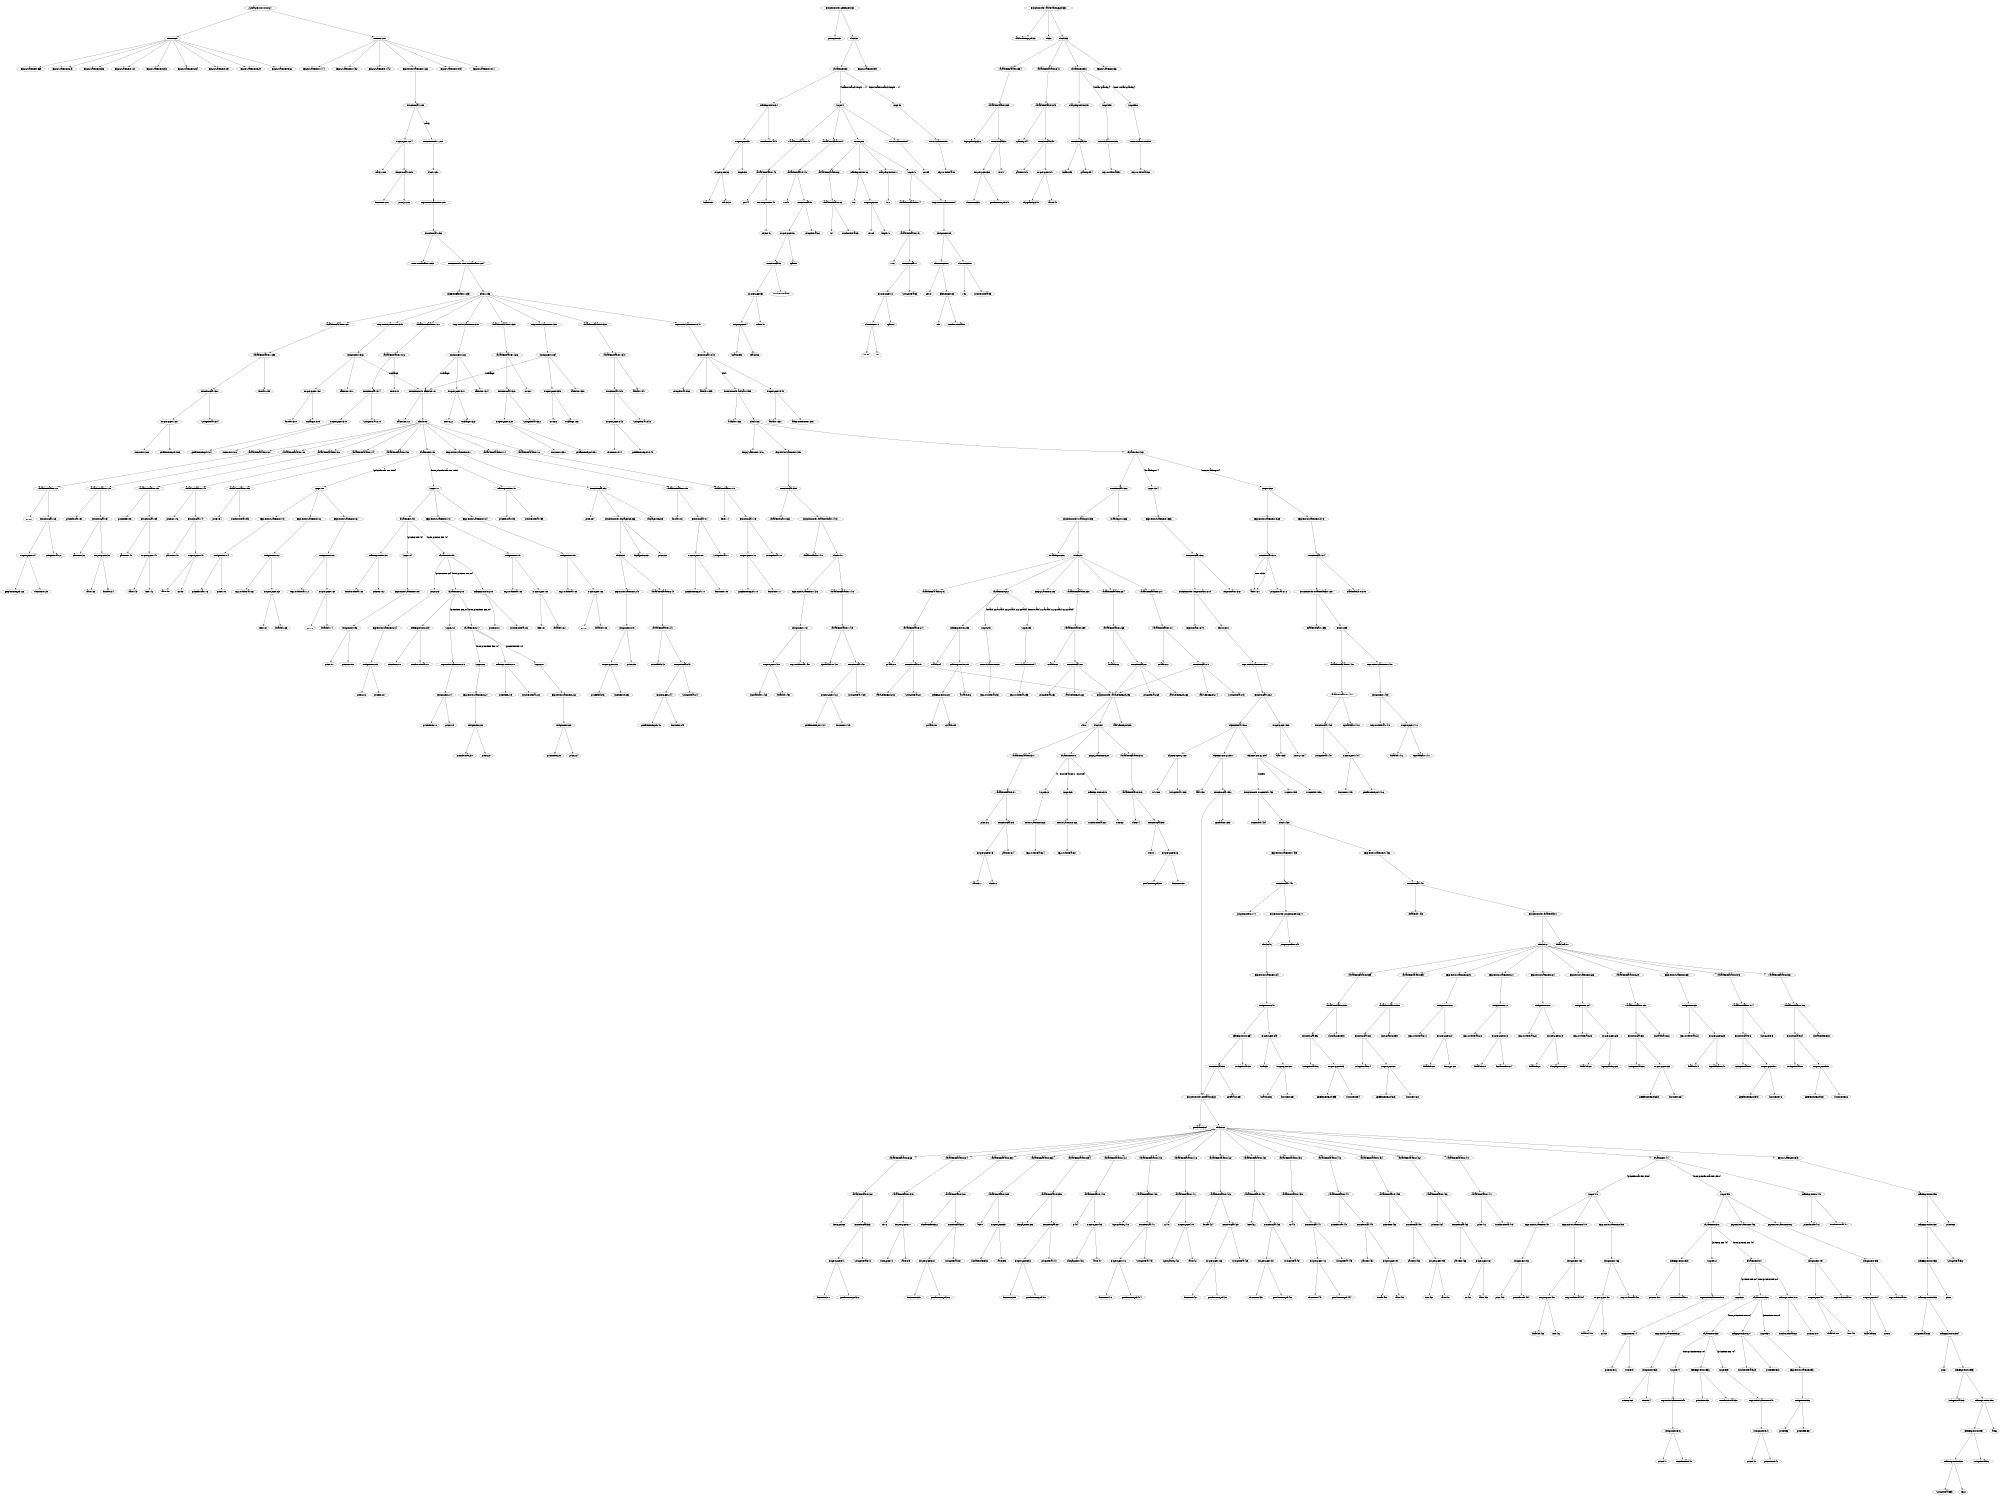 digraph CallGraph {
size="15.0,10.0";
ratio="0.75";
JSAnalyzer_0000000027;
JSAnalyzer_0000000029[label="AstRoot:29"];
JSAnalyzer_0000000030[label="FunctionNode: getRequest:30"];
JSAnalyzer_0000000031[label="getRequest:31"];
JSAnalyzer_0000000032[label="Block:32"];
JSAnalyzer_0000000033[label="IfStatement:33"];
JSAnalyzer_0000000034[label="InfixExpression:34"];
JSAnalyzer_0000000035[label="PropertyGet:35"];
JSAnalyzer_0000000036[label="PropertyGet:36"];
JSAnalyzer_0000000037[label="location:37"];
JSAnalyzer_0000000038[label="search:38"];
JSAnalyzer_0000000039[label="length:39"];
JSAnalyzer_0000000040[label="NumberLiteral:40"];
JSAnalyzer_0000000041[label="Scope:41"];
JSAnalyzer_0000000042[label="VariableDeclaration:42"];
JSAnalyzer_0000000043[label="VariableInitializer:43"];
JSAnalyzer_0000000044[label="get:44"];
JSAnalyzer_0000000045[label="NewExpression:45"];
JSAnalyzer_0000000046[label="Object:46"];
JSAnalyzer_0000000047[label="VariableDeclaration:47"];
JSAnalyzer_0000000048[label="VariableInitializer:48"];
JSAnalyzer_0000000049[label="ret:49"];
JSAnalyzer_0000000050[label="FunctionCall:50"];
JSAnalyzer_0000000051[label="PropertyGet:51"];
JSAnalyzer_0000000052[label="FunctionCall:52"];
JSAnalyzer_0000000053[label="PropertyGet:53"];
JSAnalyzer_0000000054[label="PropertyGet:54"];
JSAnalyzer_0000000055[label="location:55"];
JSAnalyzer_0000000056[label="search:56"];
JSAnalyzer_0000000057[label="substr:57"];
JSAnalyzer_0000000058[label="NumberLiteral:58"];
JSAnalyzer_0000000059[label="split:59"];
JSAnalyzer_0000000060[label="StringLiteral:60"];
JSAnalyzer_0000000061[label="ForLoop:61"];
JSAnalyzer_0000000062[label="VariableDeclaration:62"];
JSAnalyzer_0000000063[label="VariableInitializer:63"];
JSAnalyzer_0000000064[label="i:64"];
JSAnalyzer_0000000065[label="NumberLiteral:65"];
JSAnalyzer_0000000066[label="InfixExpression:66"];
JSAnalyzer_0000000067[label="i:67"];
JSAnalyzer_0000000068[label="PropertyGet:68"];
JSAnalyzer_0000000069[label="ret:69"];
JSAnalyzer_0000000070[label="length:70"];
JSAnalyzer_0000000071[label="UnaryExpression:71"];
JSAnalyzer_0000000072[label="i:72"];
JSAnalyzer_0000000073[label="Scope:73"];
JSAnalyzer_0000000074[label="VariableDeclaration:74"];
JSAnalyzer_0000000075[label="VariableInitializer:75"];
JSAnalyzer_0000000076[label="r:76"];
JSAnalyzer_0000000077[label="FunctionCall:77"];
JSAnalyzer_0000000078[label="PropertyGet:78"];
JSAnalyzer_0000000079[label="ElementGet:79"];
JSAnalyzer_0000000080[label="ret:80"];
JSAnalyzer_0000000081[label="i:81"];
JSAnalyzer_0000000082[label="split:82"];
JSAnalyzer_0000000083[label="StringLiteral:83"];
JSAnalyzer_0000000084[label="ExpressionStatement:84"];
JSAnalyzer_0000000085[label="Assignment:85"];
JSAnalyzer_0000000086[label="ElementGet:86"];
JSAnalyzer_0000000087[label="get:87"];
JSAnalyzer_0000000088[label="ElementGet:88"];
JSAnalyzer_0000000089[label="r:89"];
JSAnalyzer_0000000090[label="NumberLiteral:90"];
JSAnalyzer_0000000091[label="ElementGet:91"];
JSAnalyzer_0000000092[label="r:92"];
JSAnalyzer_0000000093[label="NumberLiteral:93"];
JSAnalyzer_0000000094[label="ReturnStatement:94"];
JSAnalyzer_0000000095[label="get:95"];
JSAnalyzer_0000000096[label="Scope:96"];
JSAnalyzer_0000000097[label="ReturnStatement:97"];
JSAnalyzer_0000000098[label="KeywordLiteral:98"];
JSAnalyzer_0000000099[label="EmptyStatement:99"];
JSAnalyzer_0000000100[label="EmptyStatement:100"];
JSAnalyzer_0000000101[label="FunctionNode: calcPrice:101"];
JSAnalyzer_0000000102[label="calcPrice:102"];
JSAnalyzer_0000000103[label="Block:103"];
JSAnalyzer_0000000104[label="VariableDeclaration:104"];
JSAnalyzer_0000000105[label="VariableInitializer:105"];
JSAnalyzer_0000000106[label="format:106"];
JSAnalyzer_0000000107[label="FunctionCall:107"];
JSAnalyzer_0000000108[label="PropertyGet:108"];
JSAnalyzer_0000000109[label="document:109"];
JSAnalyzer_0000000110[label="getElementById:110"];
JSAnalyzer_0000000111[label="StringLiteral:111"];
JSAnalyzer_0000000112[label="VariableDeclaration:112"];
JSAnalyzer_0000000113[label="VariableInitializer:113"];
JSAnalyzer_0000000114[label="ieee:114"];
JSAnalyzer_0000000115[label="FunctionCall:115"];
JSAnalyzer_0000000116[label="PropertyGet:116"];
JSAnalyzer_0000000117[label="document:117"];
JSAnalyzer_0000000118[label="getElementById:118"];
JSAnalyzer_0000000119[label="StringLiteral:119"];
JSAnalyzer_0000000120[label="VariableDeclaration:120"];
JSAnalyzer_0000000121[label="VariableInitializer:121"];
JSAnalyzer_0000000122[label="cs:122"];
JSAnalyzer_0000000123[label="FunctionCall:123"];
JSAnalyzer_0000000124[label="PropertyGet:124"];
JSAnalyzer_0000000125[label="document:125"];
JSAnalyzer_0000000126[label="getElementById:126"];
JSAnalyzer_0000000127[label="StringLiteral:127"];
JSAnalyzer_0000000128[label="VariableDeclaration:128"];
JSAnalyzer_0000000129[label="VariableInitializer:129"];
JSAnalyzer_0000000130[label="price_format:130"];
JSAnalyzer_0000000131[label="FunctionCall:131"];
JSAnalyzer_0000000132[label="parseInt:132"];
JSAnalyzer_0000000133[label="PropertyGet:133"];
JSAnalyzer_0000000134[label="format:134"];
JSAnalyzer_0000000135[label="value:135"];
JSAnalyzer_0000000136[label="VariableDeclaration:136"];
JSAnalyzer_0000000137[label="VariableInitializer:137"];
JSAnalyzer_0000000138[label="price_ieee:138"];
JSAnalyzer_0000000139[label="FunctionCall:139"];
JSAnalyzer_0000000140[label="parseInt:140"];
JSAnalyzer_0000000141[label="PropertyGet:141"];
JSAnalyzer_0000000142[label="ieee:142"];
JSAnalyzer_0000000143[label="value:143"];
JSAnalyzer_0000000144[label="VariableDeclaration:144"];
JSAnalyzer_0000000145[label="VariableInitializer:145"];
JSAnalyzer_0000000146[label="price_cs:146"];
JSAnalyzer_0000000147[label="FunctionCall:147"];
JSAnalyzer_0000000148[label="parseInt:148"];
JSAnalyzer_0000000149[label="PropertyGet:149"];
JSAnalyzer_0000000150[label="cs:150"];
JSAnalyzer_0000000151[label="value:151"];
JSAnalyzer_0000000152[label="VariableDeclaration:152"];
JSAnalyzer_0000000153[label="VariableInitializer:153"];
JSAnalyzer_0000000154[label="price:154"];
JSAnalyzer_0000000155[label="NumberLiteral:155"];
JSAnalyzer_0000000156[label="IfStatement:156"];
JSAnalyzer_0000000157[label="InfixExpression:157"];
JSAnalyzer_0000000158[label="price_format:158"];
JSAnalyzer_0000000159[label="NumberLiteral:159"];
JSAnalyzer_0000000160[label="Scope:160"];
JSAnalyzer_0000000161[label="ExpressionStatement:161"];
JSAnalyzer_0000000162[label="Assignment:162"];
JSAnalyzer_0000000163[label="PropertyGet:163"];
JSAnalyzer_0000000164[label="ieee:164"];
JSAnalyzer_0000000165[label="disabled:165"];
JSAnalyzer_0000000166[label="KeywordLiteral:166"];
JSAnalyzer_0000000167[label="ExpressionStatement:167"];
JSAnalyzer_0000000168[label="Assignment:168"];
JSAnalyzer_0000000169[label="PropertyGet:169"];
JSAnalyzer_0000000170[label="cs:170"];
JSAnalyzer_0000000171[label="disabled:171"];
JSAnalyzer_0000000172[label="KeywordLiteral:172"];
JSAnalyzer_0000000173[label="ExpressionStatement:173"];
JSAnalyzer_0000000174[label="Assignment:174"];
JSAnalyzer_0000000175[label="price:175"];
JSAnalyzer_0000000176[label="price_format:176"];
JSAnalyzer_0000000177[label="Scope:177"];
JSAnalyzer_0000000178[label="ExpressionStatement:178"];
JSAnalyzer_0000000179[label="Assignment:179"];
JSAnalyzer_0000000180[label="PropertyGet:180"];
JSAnalyzer_0000000181[label="ieee:181"];
JSAnalyzer_0000000182[label="disabled:182"];
JSAnalyzer_0000000183[label="KeywordLiteral:183"];
JSAnalyzer_0000000184[label="ExpressionStatement:184"];
JSAnalyzer_0000000185[label="Assignment:185"];
JSAnalyzer_0000000186[label="PropertyGet:186"];
JSAnalyzer_0000000187[label="cs:187"];
JSAnalyzer_0000000188[label="disabled:188"];
JSAnalyzer_0000000189[label="KeywordLiteral:189"];
JSAnalyzer_0000000190[label="IfStatement:190"];
JSAnalyzer_0000000191[label="InfixExpression:191"];
JSAnalyzer_0000000192[label="price_cs:192"];
JSAnalyzer_0000000193[label="NumberLiteral:193"];
JSAnalyzer_0000000194[label="Scope:194"];
JSAnalyzer_0000000195[label="ExpressionStatement:195"];
JSAnalyzer_0000000196[label="Assignment:196"];
JSAnalyzer_0000000197[label="price:197"];
JSAnalyzer_0000000198[label="price_cs:198"];
JSAnalyzer_0000000199[label="IfStatement:199"];
JSAnalyzer_0000000200[label="InfixExpression:200"];
JSAnalyzer_0000000201[label="price_cs:201"];
JSAnalyzer_0000000202[label="NumberLiteral:202"];
JSAnalyzer_0000000203[label="Scope:203"];
JSAnalyzer_0000000204[label="ExpressionStatement:204"];
JSAnalyzer_0000000205[label="Assignment:205"];
JSAnalyzer_0000000206[label="price:206"];
JSAnalyzer_0000000207[label="price_cs:207"];
JSAnalyzer_0000000208[label="IfStatement:208"];
JSAnalyzer_0000000209[label="InfixExpression:209"];
JSAnalyzer_0000000210[label="price_ieee:210"];
JSAnalyzer_0000000211[label="NumberLiteral:211"];
JSAnalyzer_0000000212[label="Scope:212"];
JSAnalyzer_0000000213[label="ExpressionStatement:213"];
JSAnalyzer_0000000214[label="Assignment:214"];
JSAnalyzer_0000000215[label="price:215"];
JSAnalyzer_0000000216[label="price_ieee:216"];
JSAnalyzer_0000000217[label="IfStatement:217"];
JSAnalyzer_0000000218[label="InfixExpression:218"];
JSAnalyzer_0000000219[label="price_ieee:219"];
JSAnalyzer_0000000220[label="NumberLiteral:220"];
JSAnalyzer_0000000221[label="Scope:221"];
JSAnalyzer_0000000222[label="ExpressionStatement:222"];
JSAnalyzer_0000000223[label="Assignment:223"];
JSAnalyzer_0000000224[label="price:224"];
JSAnalyzer_0000000225[label="price_ieee:225"];
JSAnalyzer_0000000226[label="Scope:226"];
JSAnalyzer_0000000227[label="ExpressionStatement:227"];
JSAnalyzer_0000000228[label="Assignment:228"];
JSAnalyzer_0000000229[label="price:229"];
JSAnalyzer_0000000230[label="price_format:230"];
JSAnalyzer_0000000231[label="ExpressionStatement:231"];
JSAnalyzer_0000000232[label="FunctionCall:232"];
JSAnalyzer_0000000233[label="displayPrice:233"];
JSAnalyzer_0000000234[label="price:234"];
JSAnalyzer_0000000235[label="EmptyStatement:235"];
JSAnalyzer_0000000236[label="FunctionNode: displayPrice:236"];
JSAnalyzer_0000000237[label="displayPrice:237"];
JSAnalyzer_0000000238[label="price:238"];
JSAnalyzer_0000000239[label="Block:239"];
JSAnalyzer_0000000240[label="VariableDeclaration:240"];
JSAnalyzer_0000000241[label="VariableInitializer:241"];
JSAnalyzer_0000000242[label="price_field:242"];
JSAnalyzer_0000000243[label="FunctionCall:243"];
JSAnalyzer_0000000244[label="PropertyGet:244"];
JSAnalyzer_0000000245[label="document:245"];
JSAnalyzer_0000000246[label="getElementById:246"];
JSAnalyzer_0000000247[label="StringLiteral:247"];
JSAnalyzer_0000000248[label="ExpressionStatement:248"];
JSAnalyzer_0000000249[label="Assignment:249"];
JSAnalyzer_0000000250[label="PropertyGet:250"];
JSAnalyzer_0000000251[label="price_field:251"];
JSAnalyzer_0000000252[label="innerHTML:252"];
JSAnalyzer_0000000253[label="price:253"];
JSAnalyzer_0000000254[label="EmptyStatement:254"];
JSAnalyzer_0000000255[label="FunctionNode: isValidInput:255"];
JSAnalyzer_0000000256[label="isValidInput:256"];
JSAnalyzer_0000000257[label="Block:257"];
JSAnalyzer_0000000258[label="VariableDeclaration:258"];
JSAnalyzer_0000000259[label="VariableInitializer:259"];
JSAnalyzer_0000000260[label="t_valid:260"];
JSAnalyzer_0000000261[label="FunctionCall:261"];
JSAnalyzer_0000000262[label="validSelectById:262"];
JSAnalyzer_0000000263[label="StringLiteral:263"];
JSAnalyzer_0000000264[label="VariableDeclaration:264"];
JSAnalyzer_0000000265[label="VariableInitializer:265"];
JSAnalyzer_0000000266[label="a_valid:266"];
JSAnalyzer_0000000267[label="FunctionCall:267"];
JSAnalyzer_0000000268[label="validSelectById:268"];
JSAnalyzer_0000000269[label="StringLiteral:269"];
JSAnalyzer_0000000270[label="VariableDeclaration:270"];
JSAnalyzer_0000000271[label="VariableInitializer:271"];
JSAnalyzer_0000000272[label="p_valid:272"];
JSAnalyzer_0000000273[label="FunctionCall:273"];
JSAnalyzer_0000000274[label="validSelectById:274"];
JSAnalyzer_0000000275[label="StringLiteral:275"];
JSAnalyzer_0000000276[label="VariableDeclaration:276"];
JSAnalyzer_0000000277[label="VariableInitializer:277"];
JSAnalyzer_0000000278[label="q_valid:278"];
JSAnalyzer_0000000279[label="FunctionCall:279"];
JSAnalyzer_0000000280[label="validSelectById:280"];
JSAnalyzer_0000000281[label="StringLiteral:281"];
JSAnalyzer_0000000282[label="IfStatement:282"];
JSAnalyzer_0000000283[label="InfixExpression:283"];
JSAnalyzer_0000000284[label="t_valid:284"];
JSAnalyzer_0000000285[label="InfixExpression:285"];
JSAnalyzer_0000000286[label="a_valid:286"];
JSAnalyzer_0000000287[label="InfixExpression:287"];
JSAnalyzer_0000000288[label="p_valid:288"];
JSAnalyzer_0000000289[label="q_valid:289"];
JSAnalyzer_0000000290[label="Scope:290"];
JSAnalyzer_0000000291[label="ReturnStatement:291"];
JSAnalyzer_0000000292[label="KeywordLiteral:292"];
JSAnalyzer_0000000293[label="Scope:293"];
JSAnalyzer_0000000294[label="ReturnStatement:294"];
JSAnalyzer_0000000295[label="KeywordLiteral:295"];
JSAnalyzer_0000000296[label="EmptyStatement:296"];
JSAnalyzer_0000000297[label="EmptyStatement:297"];
JSAnalyzer_0000000298[label="FunctionNode: validSelectById:298"];
JSAnalyzer_0000000299[label="validSelectById:299"];
JSAnalyzer_0000000300[label="id:300"];
JSAnalyzer_0000000301[label="Block:301"];
JSAnalyzer_0000000302[label="VariableDeclaration:302"];
JSAnalyzer_0000000303[label="VariableInitializer:303"];
JSAnalyzer_0000000304[label="slct:304"];
JSAnalyzer_0000000305[label="FunctionCall:305"];
JSAnalyzer_0000000306[label="PropertyGet:306"];
JSAnalyzer_0000000307[label="document:307"];
JSAnalyzer_0000000308[label="getElementById:308"];
JSAnalyzer_0000000309[label="id:309"];
JSAnalyzer_0000000310[label="VariableDeclaration:310"];
JSAnalyzer_0000000311[label="VariableInitializer:311"];
JSAnalyzer_0000000312[label="price:312"];
JSAnalyzer_0000000313[label="FunctionCall:313"];
JSAnalyzer_0000000314[label="parseInt:314"];
JSAnalyzer_0000000315[label="PropertyGet:315"];
JSAnalyzer_0000000316[label="slct:316"];
JSAnalyzer_0000000317[label="value:317"];
JSAnalyzer_0000000318[label="IfStatement:318"];
JSAnalyzer_0000000319[label="InfixExpression:319"];
JSAnalyzer_0000000320[label="NumberLiteral:320"];
JSAnalyzer_0000000321[label="price:321"];
JSAnalyzer_0000000322[label="Scope:322"];
JSAnalyzer_0000000323[label="ReturnStatement:323"];
JSAnalyzer_0000000324[label="KeywordLiteral:324"];
JSAnalyzer_0000000325[label="Scope:325"];
JSAnalyzer_0000000326[label="ReturnStatement:326"];
JSAnalyzer_0000000327[label="KeywordLiteral:327"];
JSAnalyzer_0000000328[label="EmptyStatement:328"];
JSAnalyzer_0000000329[label="EmptyStatement:329"];
JSAnalyzer_0000000330[label="FunctionNode: validQuantityById:330"];
JSAnalyzer_0000000331[label="validQuantityById:331"];
JSAnalyzer_0000000332[label="id:332"];
JSAnalyzer_0000000333[label="Block:333"];
JSAnalyzer_0000000334[label="VariableDeclaration:334"];
JSAnalyzer_0000000335[label="VariableInitializer:335"];
JSAnalyzer_0000000336[label="inpt_quantity:336"];
JSAnalyzer_0000000337[label="FunctionCall:337"];
JSAnalyzer_0000000338[label="PropertyGet:338"];
JSAnalyzer_0000000339[label="document:339"];
JSAnalyzer_0000000340[label="getElementById:340"];
JSAnalyzer_0000000341[label="id:341"];
JSAnalyzer_0000000342[label="VariableDeclaration:342"];
JSAnalyzer_0000000343[label="VariableInitializer:343"];
JSAnalyzer_0000000344[label="quantity:344"];
JSAnalyzer_0000000345[label="FunctionCall:345"];
JSAnalyzer_0000000346[label="parseInt:346"];
JSAnalyzer_0000000347[label="PropertyGet:347"];
JSAnalyzer_0000000348[label="obj_quantity:348"];
JSAnalyzer_0000000349[label="value:349"];
JSAnalyzer_0000000350[label="IfStatement:350"];
JSAnalyzer_0000000351[label="UnaryExpression:351"];
JSAnalyzer_0000000352[label="FunctionCall:352"];
JSAnalyzer_0000000353[label="isNaN:353"];
JSAnalyzer_0000000354[label="quantity:354"];
JSAnalyzer_0000000355[label="Scope:355"];
JSAnalyzer_0000000356[label="ReturnStatement:356"];
JSAnalyzer_0000000357[label="KeywordLiteral:357"];
JSAnalyzer_0000000358[label="Scope:358"];
JSAnalyzer_0000000359[label="ReturnStatement:359"];
JSAnalyzer_0000000360[label="KeywordLiteral:360"];
JSAnalyzer_0000000361[label="EmptyStatement:361"];
JSAnalyzer_0000000362[label="EmptyStatement:362"];
JSAnalyzer_0000000363[label="FunctionNode: getParams:363"];
JSAnalyzer_0000000364[label="getParams:364"];
JSAnalyzer_0000000365[label="Block:365"];
JSAnalyzer_0000000366[label="VariableDeclaration:366"];
JSAnalyzer_0000000367[label="VariableInitializer:367"];
JSAnalyzer_0000000368[label="slct_type:368"];
JSAnalyzer_0000000369[label="FunctionCall:369"];
JSAnalyzer_0000000370[label="PropertyGet:370"];
JSAnalyzer_0000000371[label="document:371"];
JSAnalyzer_0000000372[label="getElementById:372"];
JSAnalyzer_0000000373[label="StringLiteral:373"];
JSAnalyzer_0000000374[label="VariableDeclaration:374"];
JSAnalyzer_0000000375[label="VariableInitializer:375"];
JSAnalyzer_0000000376[label="t:376"];
JSAnalyzer_0000000377[label="PropertyGet:377"];
JSAnalyzer_0000000378[label="slct_type:378"];
JSAnalyzer_0000000379[label="value:379"];
JSAnalyzer_0000000380[label="VariableDeclaration:380"];
JSAnalyzer_0000000381[label="VariableInitializer:381"];
JSAnalyzer_0000000382[label="slct_attendee:382"];
JSAnalyzer_0000000383[label="FunctionCall:383"];
JSAnalyzer_0000000384[label="PropertyGet:384"];
JSAnalyzer_0000000385[label="document:385"];
JSAnalyzer_0000000386[label="getElementById:386"];
JSAnalyzer_0000000387[label="StringLiteral:387"];
JSAnalyzer_0000000388[label="VariableDeclaration:388"];
JSAnalyzer_0000000389[label="VariableInitializer:389"];
JSAnalyzer_0000000390[label="a:390"];
JSAnalyzer_0000000391[label="PropertyGet:391"];
JSAnalyzer_0000000392[label="slct_attendee:392"];
JSAnalyzer_0000000393[label="value:393"];
JSAnalyzer_0000000394[label="VariableDeclaration:394"];
JSAnalyzer_0000000395[label="VariableInitializer:395"];
JSAnalyzer_0000000396[label="slct_payment:396"];
JSAnalyzer_0000000397[label="FunctionCall:397"];
JSAnalyzer_0000000398[label="PropertyGet:398"];
JSAnalyzer_0000000399[label="document:399"];
JSAnalyzer_0000000400[label="getElementById:400"];
JSAnalyzer_0000000401[label="StringLiteral:401"];
JSAnalyzer_0000000402[label="VariableDeclaration:402"];
JSAnalyzer_0000000403[label="VariableInitializer:403"];
JSAnalyzer_0000000404[label="p:404"];
JSAnalyzer_0000000405[label="PropertyGet:405"];
JSAnalyzer_0000000406[label="slct_payment:406"];
JSAnalyzer_0000000407[label="value:407"];
JSAnalyzer_0000000408[label="VariableDeclaration:408"];
JSAnalyzer_0000000409[label="VariableInitializer:409"];
JSAnalyzer_0000000410[label="inpt_quantity:410"];
JSAnalyzer_0000000411[label="FunctionCall:411"];
JSAnalyzer_0000000412[label="PropertyGet:412"];
JSAnalyzer_0000000413[label="document:413"];
JSAnalyzer_0000000414[label="getElementById:414"];
JSAnalyzer_0000000415[label="StringLiteral:415"];
JSAnalyzer_0000000416[label="VariableDeclaration:416"];
JSAnalyzer_0000000417[label="VariableInitializer:417"];
JSAnalyzer_0000000418[label="q:418"];
JSAnalyzer_0000000419[label="PropertyGet:419"];
JSAnalyzer_0000000420[label="inpt_quantity:420"];
JSAnalyzer_0000000421[label="value:421"];
JSAnalyzer_0000000422[label="VariableDeclaration:422"];
JSAnalyzer_0000000423[label="VariableInitializer:423"];
JSAnalyzer_0000000424[label="format:424"];
JSAnalyzer_0000000425[label="FunctionCall:425"];
JSAnalyzer_0000000426[label="PropertyGet:426"];
JSAnalyzer_0000000427[label="document:427"];
JSAnalyzer_0000000428[label="getElementById:428"];
JSAnalyzer_0000000429[label="StringLiteral:429"];
JSAnalyzer_0000000430[label="VariableDeclaration:430"];
JSAnalyzer_0000000431[label="VariableInitializer:431"];
JSAnalyzer_0000000432[label="ieee:432"];
JSAnalyzer_0000000433[label="FunctionCall:433"];
JSAnalyzer_0000000434[label="PropertyGet:434"];
JSAnalyzer_0000000435[label="document:435"];
JSAnalyzer_0000000436[label="getElementById:436"];
JSAnalyzer_0000000437[label="StringLiteral:437"];
JSAnalyzer_0000000438[label="VariableDeclaration:438"];
JSAnalyzer_0000000439[label="VariableInitializer:439"];
JSAnalyzer_0000000440[label="cs:440"];
JSAnalyzer_0000000441[label="FunctionCall:441"];
JSAnalyzer_0000000442[label="PropertyGet:442"];
JSAnalyzer_0000000443[label="document:443"];
JSAnalyzer_0000000444[label="getElementById:444"];
JSAnalyzer_0000000445[label="StringLiteral:445"];
JSAnalyzer_0000000446[label="VariableDeclaration:446"];
JSAnalyzer_0000000447[label="VariableInitializer:447"];
JSAnalyzer_0000000448[label="price_format:448"];
JSAnalyzer_0000000449[label="FunctionCall:449"];
JSAnalyzer_0000000450[label="parseInt:450"];
JSAnalyzer_0000000451[label="PropertyGet:451"];
JSAnalyzer_0000000452[label="format:452"];
JSAnalyzer_0000000453[label="value:453"];
JSAnalyzer_0000000454[label="VariableDeclaration:454"];
JSAnalyzer_0000000455[label="VariableInitializer:455"];
JSAnalyzer_0000000456[label="price_ieee:456"];
JSAnalyzer_0000000457[label="FunctionCall:457"];
JSAnalyzer_0000000458[label="parseInt:458"];
JSAnalyzer_0000000459[label="PropertyGet:459"];
JSAnalyzer_0000000460[label="ieee:460"];
JSAnalyzer_0000000461[label="value:461"];
JSAnalyzer_0000000462[label="VariableDeclaration:462"];
JSAnalyzer_0000000463[label="VariableInitializer:463"];
JSAnalyzer_0000000464[label="price_cs:464"];
JSAnalyzer_0000000465[label="FunctionCall:465"];
JSAnalyzer_0000000466[label="parseInt:466"];
JSAnalyzer_0000000467[label="PropertyGet:467"];
JSAnalyzer_0000000468[label="cs:468"];
JSAnalyzer_0000000469[label="value:469"];
JSAnalyzer_0000000470[label="VariableDeclaration:470"];
JSAnalyzer_0000000471[label="VariableInitializer:471"];
JSAnalyzer_0000000472[label="price:472"];
JSAnalyzer_0000000473[label="NumberLiteral:473"];
JSAnalyzer_0000000474[label="IfStatement:474"];
JSAnalyzer_0000000475[label="InfixExpression:475"];
JSAnalyzer_0000000476[label="price_format:476"];
JSAnalyzer_0000000477[label="NumberLiteral:477"];
JSAnalyzer_0000000478[label="Scope:478"];
JSAnalyzer_0000000479[label="ExpressionStatement:479"];
JSAnalyzer_0000000480[label="Assignment:480"];
JSAnalyzer_0000000481[label="PropertyGet:481"];
JSAnalyzer_0000000482[label="ieee:482"];
JSAnalyzer_0000000483[label="disabled:483"];
JSAnalyzer_0000000484[label="KeywordLiteral:484"];
JSAnalyzer_0000000485[label="ExpressionStatement:485"];
JSAnalyzer_0000000486[label="Assignment:486"];
JSAnalyzer_0000000487[label="PropertyGet:487"];
JSAnalyzer_0000000488[label="cs:488"];
JSAnalyzer_0000000489[label="disabled:489"];
JSAnalyzer_0000000490[label="KeywordLiteral:490"];
JSAnalyzer_0000000491[label="ExpressionStatement:491"];
JSAnalyzer_0000000492[label="Assignment:492"];
JSAnalyzer_0000000493[label="price:493"];
JSAnalyzer_0000000494[label="price_format:494"];
JSAnalyzer_0000000495[label="Scope:495"];
JSAnalyzer_0000000496[label="ExpressionStatement:496"];
JSAnalyzer_0000000497[label="Assignment:497"];
JSAnalyzer_0000000498[label="PropertyGet:498"];
JSAnalyzer_0000000499[label="ieee:499"];
JSAnalyzer_0000000500[label="disabled:500"];
JSAnalyzer_0000000501[label="KeywordLiteral:501"];
JSAnalyzer_0000000502[label="ExpressionStatement:502"];
JSAnalyzer_0000000503[label="Assignment:503"];
JSAnalyzer_0000000504[label="PropertyGet:504"];
JSAnalyzer_0000000505[label="cs:505"];
JSAnalyzer_0000000506[label="disabled:506"];
JSAnalyzer_0000000507[label="KeywordLiteral:507"];
JSAnalyzer_0000000508[label="IfStatement:508"];
JSAnalyzer_0000000509[label="InfixExpression:509"];
JSAnalyzer_0000000510[label="price_cs:510"];
JSAnalyzer_0000000511[label="NumberLiteral:511"];
JSAnalyzer_0000000512[label="Scope:512"];
JSAnalyzer_0000000513[label="ExpressionStatement:513"];
JSAnalyzer_0000000514[label="Assignment:514"];
JSAnalyzer_0000000515[label="price:515"];
JSAnalyzer_0000000516[label="price_cs:516"];
JSAnalyzer_0000000517[label="IfStatement:517"];
JSAnalyzer_0000000518[label="InfixExpression:518"];
JSAnalyzer_0000000519[label="price_cs:519"];
JSAnalyzer_0000000520[label="NumberLiteral:520"];
JSAnalyzer_0000000521[label="Scope:521"];
JSAnalyzer_0000000522[label="ExpressionStatement:522"];
JSAnalyzer_0000000523[label="Assignment:523"];
JSAnalyzer_0000000524[label="price:524"];
JSAnalyzer_0000000525[label="price_cs:525"];
JSAnalyzer_0000000526[label="IfStatement:526"];
JSAnalyzer_0000000527[label="InfixExpression:527"];
JSAnalyzer_0000000528[label="price_ieee:528"];
JSAnalyzer_0000000529[label="NumberLiteral:529"];
JSAnalyzer_0000000530[label="Scope:530"];
JSAnalyzer_0000000531[label="ExpressionStatement:531"];
JSAnalyzer_0000000532[label="Assignment:532"];
JSAnalyzer_0000000533[label="price:533"];
JSAnalyzer_0000000534[label="price_ieee:534"];
JSAnalyzer_0000000535[label="IfStatement:535"];
JSAnalyzer_0000000536[label="InfixExpression:536"];
JSAnalyzer_0000000537[label="price_ieee:537"];
JSAnalyzer_0000000538[label="NumberLiteral:538"];
JSAnalyzer_0000000539[label="Scope:539"];
JSAnalyzer_0000000540[label="ExpressionStatement:540"];
JSAnalyzer_0000000541[label="Assignment:541"];
JSAnalyzer_0000000542[label="price:542"];
JSAnalyzer_0000000543[label="price_ieee:543"];
JSAnalyzer_0000000544[label="Scope:544"];
JSAnalyzer_0000000545[label="ExpressionStatement:545"];
JSAnalyzer_0000000546[label="Assignment:546"];
JSAnalyzer_0000000547[label="price:547"];
JSAnalyzer_0000000548[label="price_format:548"];
JSAnalyzer_0000000549[label="ReturnStatement:549"];
JSAnalyzer_0000000550[label="InfixExpression:550"];
JSAnalyzer_0000000551[label="InfixExpression:551"];
JSAnalyzer_0000000552[label="InfixExpression:552"];
JSAnalyzer_0000000553[label="InfixExpression:553"];
JSAnalyzer_0000000554[label="InfixExpression:554"];
JSAnalyzer_0000000555[label="InfixExpression:555"];
JSAnalyzer_0000000556[label="InfixExpression:556"];
JSAnalyzer_0000000557[label="InfixExpression:557"];
JSAnalyzer_0000000558[label="InfixExpression:558"];
JSAnalyzer_0000000559[label="StringLiteral:559"];
JSAnalyzer_0000000560[label="t:560"];
JSAnalyzer_0000000561[label="StringLiteral:561"];
JSAnalyzer_0000000562[label="a:562"];
JSAnalyzer_0000000563[label="StringLiteral:563"];
JSAnalyzer_0000000564[label="p:564"];
JSAnalyzer_0000000565[label="StringLiteral:565"];
JSAnalyzer_0000000566[label="q:566"];
JSAnalyzer_0000000567[label="StringLiteral:567"];
JSAnalyzer_0000000568[label="price:568"];
JSAnalyzer_0000000569[label="EmptyStatement:569"];
JSAnalyzer_0000000570[label="FunctionNode: disableAll:570"];
JSAnalyzer_0000000571[label="disableAll:571"];
JSAnalyzer_0000000572[label="Block:572"];
JSAnalyzer_0000000573[label="VariableDeclaration:573"];
JSAnalyzer_0000000574[label="VariableInitializer:574"];
JSAnalyzer_0000000575[label="slct_type:575"];
JSAnalyzer_0000000576[label="FunctionCall:576"];
JSAnalyzer_0000000577[label="PropertyGet:577"];
JSAnalyzer_0000000578[label="document:578"];
JSAnalyzer_0000000579[label="getElementById:579"];
JSAnalyzer_0000000580[label="StringLiteral:580"];
JSAnalyzer_0000000581[label="VariableDeclaration:581"];
JSAnalyzer_0000000582[label="VariableInitializer:582"];
JSAnalyzer_0000000583[label="slct_attendee:583"];
JSAnalyzer_0000000584[label="FunctionCall:584"];
JSAnalyzer_0000000585[label="PropertyGet:585"];
JSAnalyzer_0000000586[label="document:586"];
JSAnalyzer_0000000587[label="getElementById:587"];
JSAnalyzer_0000000588[label="StringLiteral:588"];
JSAnalyzer_0000000589[label="VariableDeclaration:589"];
JSAnalyzer_0000000590[label="VariableInitializer:590"];
JSAnalyzer_0000000591[label="slct_payment:591"];
JSAnalyzer_0000000592[label="FunctionCall:592"];
JSAnalyzer_0000000593[label="PropertyGet:593"];
JSAnalyzer_0000000594[label="document:594"];
JSAnalyzer_0000000595[label="getElementById:595"];
JSAnalyzer_0000000596[label="StringLiteral:596"];
JSAnalyzer_0000000597[label="VariableDeclaration:597"];
JSAnalyzer_0000000598[label="VariableInitializer:598"];
JSAnalyzer_0000000599[label="inpt_quantity:599"];
JSAnalyzer_0000000600[label="FunctionCall:600"];
JSAnalyzer_0000000601[label="PropertyGet:601"];
JSAnalyzer_0000000602[label="document:602"];
JSAnalyzer_0000000603[label="getElementById:603"];
JSAnalyzer_0000000604[label="StringLiteral:604"];
JSAnalyzer_0000000605[label="ExpressionStatement:605"];
JSAnalyzer_0000000606[label="Assignment:606"];
JSAnalyzer_0000000607[label="PropertyGet:607"];
JSAnalyzer_0000000608[label="slct_type:608"];
JSAnalyzer_0000000609[label="disabled:609"];
JSAnalyzer_0000000610[label="KeywordLiteral:610"];
JSAnalyzer_0000000611[label="ExpressionStatement:611"];
JSAnalyzer_0000000612[label="Assignment:612"];
JSAnalyzer_0000000613[label="PropertyGet:613"];
JSAnalyzer_0000000614[label="slct_attendee:614"];
JSAnalyzer_0000000615[label="disabled:615"];
JSAnalyzer_0000000616[label="KeywordLiteral:616"];
JSAnalyzer_0000000617[label="ExpressionStatement:617"];
JSAnalyzer_0000000618[label="Assignment:618"];
JSAnalyzer_0000000619[label="PropertyGet:619"];
JSAnalyzer_0000000620[label="slct_payment:620"];
JSAnalyzer_0000000621[label="disabled:621"];
JSAnalyzer_0000000622[label="KeywordLiteral:622"];
JSAnalyzer_0000000623[label="ExpressionStatement:623"];
JSAnalyzer_0000000624[label="Assignment:624"];
JSAnalyzer_0000000625[label="PropertyGet:625"];
JSAnalyzer_0000000626[label="inpt_quantity:626"];
JSAnalyzer_0000000627[label="disabled:627"];
JSAnalyzer_0000000628[label="KeywordLiteral:628"];
JSAnalyzer_0000000629[label="VariableDeclaration:629"];
JSAnalyzer_0000000630[label="VariableInitializer:630"];
JSAnalyzer_0000000631[label="inpt_addcart:631"];
JSAnalyzer_0000000632[label="FunctionCall:632"];
JSAnalyzer_0000000633[label="PropertyGet:633"];
JSAnalyzer_0000000634[label="document:634"];
JSAnalyzer_0000000635[label="getElementById:635"];
JSAnalyzer_0000000636[label="StringLiteral:636"];
JSAnalyzer_0000000637[label="ExpressionStatement:637"];
JSAnalyzer_0000000638[label="Assignment:638"];
JSAnalyzer_0000000639[label="PropertyGet:639"];
JSAnalyzer_0000000640[label="inpt_addcart:640"];
JSAnalyzer_0000000641[label="disabled:641"];
JSAnalyzer_0000000642[label="KeywordLiteral:642"];
JSAnalyzer_0000000643[label="EmptyStatement:643"];
JSAnalyzer_0000000644[label="FunctionNode: jumpToConfirm:644"];
JSAnalyzer_0000000645[label="jumpToConfirm:645"];
JSAnalyzer_0000000646[label="Block:646"];
JSAnalyzer_0000000647[label="ExpressionStatement:647"];
JSAnalyzer_0000000648[label="Assignment:648"];
JSAnalyzer_0000000649[label="PropertyGet:649"];
JSAnalyzer_0000000650[label="PropertyGet:650"];
JSAnalyzer_0000000651[label="document:651"];
JSAnalyzer_0000000652[label="location:652"];
JSAnalyzer_0000000653[label="href:653"];
JSAnalyzer_0000000654[label="InfixExpression:654"];
JSAnalyzer_0000000655[label="StringLiteral:655"];
JSAnalyzer_0000000656[label="FunctionCall:656"];
JSAnalyzer_0000000657[label="getParams:657"];
JSAnalyzer_0000000658[label="EmptyStatement:658"];
JSAnalyzer_0000001281[label="AstRoot:1281"];
JSAnalyzer_0000001282[label="ExpressionStatement:1282"];
JSAnalyzer_0000001283[label="FunctionCall:1283"];
JSAnalyzer_0000001284[label="PropertyGet:1284"];
JSAnalyzer_0000001285[label="FunctionCall:1285"];
JSAnalyzer_0000001286[label="jQuery:1286"];
JSAnalyzer_0000001287[label="document:1287"];
JSAnalyzer_0000001288[label="ready:1288"];
JSAnalyzer_0000001289[label="FunctionNode: :1289"];
JSAnalyzer_0000001290[label="Block:1290"];
JSAnalyzer_0000001291[label="ExpressionStatement:1291"];
JSAnalyzer_0000001292[label="FunctionCall:1292"];
JSAnalyzer_0000001293[label="setEventHandlers:1293"];
JSAnalyzer_0000001294[label="FunctionNode: setEventHandlers:1294"];
JSAnalyzer_0000001295[label="setEventHandlers:1295"];
JSAnalyzer_0000001296[label="Block:1296"];
JSAnalyzer_0000001297[label="VariableDeclaration:1297"];
JSAnalyzer_0000001298[label="VariableInitializer:1298"];
JSAnalyzer_0000001299[label="format:1299"];
JSAnalyzer_0000001300[label="FunctionCall:1300"];
JSAnalyzer_0000001301[label="PropertyGet:1301"];
JSAnalyzer_0000001302[label="document:1302"];
JSAnalyzer_0000001303[label="getElementById:1303"];
JSAnalyzer_0000001304[label="StringLiteral:1304"];
JSAnalyzer_0000001305[label="ExpressionStatement:1305"];
JSAnalyzer_0000001306[label="Assignment:1306"];
JSAnalyzer_0000001307[label="PropertyGet:1307"];
JSAnalyzer_0000001308[label="format:1308"];
JSAnalyzer_0000001309[label="onchange:1309"];
JSAnalyzer_0000001310[label="calcPrice:1310"];
JSAnalyzer_0000001311[label="VariableDeclaration:1311"];
JSAnalyzer_0000001312[label="VariableInitializer:1312"];
JSAnalyzer_0000001313[label="ieee:1313"];
JSAnalyzer_0000001314[label="FunctionCall:1314"];
JSAnalyzer_0000001315[label="PropertyGet:1315"];
JSAnalyzer_0000001316[label="document:1316"];
JSAnalyzer_0000001317[label="getElementById:1317"];
JSAnalyzer_0000001318[label="StringLiteral:1318"];
JSAnalyzer_0000001319[label="ExpressionStatement:1319"];
JSAnalyzer_0000001320[label="Assignment:1320"];
JSAnalyzer_0000001321[label="PropertyGet:1321"];
JSAnalyzer_0000001322[label="ieee:1322"];
JSAnalyzer_0000001323[label="onchange:1323"];
JSAnalyzer_0000001324[label="calcPrice:1324"];
JSAnalyzer_0000001325[label="VariableDeclaration:1325"];
JSAnalyzer_0000001326[label="VariableInitializer:1326"];
JSAnalyzer_0000001327[label="cs:1327"];
JSAnalyzer_0000001328[label="FunctionCall:1328"];
JSAnalyzer_0000001329[label="PropertyGet:1329"];
JSAnalyzer_0000001330[label="document:1330"];
JSAnalyzer_0000001331[label="getElementById:1331"];
JSAnalyzer_0000001332[label="StringLiteral:1332"];
JSAnalyzer_0000001333[label="ExpressionStatement:1333"];
JSAnalyzer_0000001334[label="Assignment:1334"];
JSAnalyzer_0000001335[label="PropertyGet:1335"];
JSAnalyzer_0000001336[label="cs:1336"];
JSAnalyzer_0000001337[label="onchange:1337"];
JSAnalyzer_0000001338[label="calcPrice:1338"];
JSAnalyzer_0000001339[label="VariableDeclaration:1339"];
JSAnalyzer_0000001340[label="VariableInitializer:1340"];
JSAnalyzer_0000001341[label="addcart:1341"];
JSAnalyzer_0000001342[label="FunctionCall:1342"];
JSAnalyzer_0000001343[label="PropertyGet:1343"];
JSAnalyzer_0000001344[label="document:1344"];
JSAnalyzer_0000001345[label="getElementById:1345"];
JSAnalyzer_0000001346[label="StringLiteral:1346"];
JSAnalyzer_0000001347[label="ExpressionStatement:1347"];
JSAnalyzer_0000001348[label="FunctionCall:1348"];
JSAnalyzer_0000001349[label="PropertyGet:1349"];
JSAnalyzer_0000001350[label="addcart:1350"];
JSAnalyzer_0000001351[label="addEventListener:1351"];
JSAnalyzer_0000001352[label="StringLiteral:1352"];
JSAnalyzer_0000001353[label="addCart:1353"];
JSAnalyzer_0000001354[label="EmptyStatement:1354"];
JSAnalyzer_0000001355[label="FunctionNode: addCart:1355"];
JSAnalyzer_0000001356[label="addCart:1356"];
JSAnalyzer_0000001357[label="Block:1357"];
JSAnalyzer_0000001358[label="ExpressionStatement:1358"];
JSAnalyzer_0000001359[label="FunctionCall:1359"];
JSAnalyzer_0000001360[label="disableAddCart:1360"];
JSAnalyzer_0000001361[label="IfStatement:1361"];
JSAnalyzer_0000001362[label="FunctionCall:1362"];
JSAnalyzer_0000001363[label="isValidInput:1363"];
JSAnalyzer_0000001364[label="Scope:1364"];
JSAnalyzer_0000001365[label="ExpressionStatement:1365"];
JSAnalyzer_0000001366[label="FunctionCall:1366"];
JSAnalyzer_0000001367[label="reqRunTrans:1367"];
JSAnalyzer_0000001368[label="Scope:1368"];
JSAnalyzer_0000001369[label="ExpressionStatement:1369"];
JSAnalyzer_0000001370[label="FunctionCall:1370"];
JSAnalyzer_0000001371[label="alert:1371"];
JSAnalyzer_0000001372[label="StringLiteral:1372"];
JSAnalyzer_0000001373[label="ExpressionStatement:1373"];
JSAnalyzer_0000001374[label="FunctionCall:1374"];
JSAnalyzer_0000001375[label="enableAddCart:1375"];
JSAnalyzer_0000001376[label="EmptyStatement:1376"];
JSAnalyzer_0000001377[label="EmptyStatement:1377"];
JSAnalyzer_0000001378[label="FunctionNode: reqRunTrans:1378"];
JSAnalyzer_0000001379[label="reqRunTrans:1379"];
JSAnalyzer_0000001380[label="Block:1380"];
JSAnalyzer_0000001381[label="ExpressionStatement:1381"];
JSAnalyzer_0000001382[label="FunctionCall:1382"];
JSAnalyzer_0000001383[label="PropertyGet:1383"];
JSAnalyzer_0000001384[label="jQuery:1384"];
JSAnalyzer_0000001385[label="ajax:1385"];
JSAnalyzer_0000001386[label="ObjectLiteral:1386"];
JSAnalyzer_0000001387[label="ObjectProperty:1387"];
JSAnalyzer_0000001388[label="url:1388"];
JSAnalyzer_0000001389[label="StringLiteral:1389"];
JSAnalyzer_0000001390[label="ObjectProperty:1390"];
JSAnalyzer_0000001391[label="data:1391"];
JSAnalyzer_0000001392[label="FunctionCall:1392"];
JSAnalyzer_0000001393[label="getParams:1393"];
JSAnalyzer_0000001394[label="ObjectProperty:1394"];
JSAnalyzer_0000001395[label="success:1395"];
JSAnalyzer_0000001396[label="succeeded:1396"];
JSAnalyzer_0000001397[label="FunctionNode: enableAddCart:1397"];
JSAnalyzer_0000001398[label="enableAddCart:1398"];
JSAnalyzer_0000001399[label="Block:1399"];
JSAnalyzer_0000001400[label="VariableDeclaration:1400"];
JSAnalyzer_0000001401[label="VariableInitializer:1401"];
JSAnalyzer_0000001402[label="inpt_addcart:1402"];
JSAnalyzer_0000001403[label="FunctionCall:1403"];
JSAnalyzer_0000001404[label="PropertyGet:1404"];
JSAnalyzer_0000001405[label="document:1405"];
JSAnalyzer_0000001406[label="getElementById:1406"];
JSAnalyzer_0000001407[label="StringLiteral:1407"];
JSAnalyzer_0000001408[label="ExpressionStatement:1408"];
JSAnalyzer_0000001409[label="Assignment:1409"];
JSAnalyzer_0000001410[label="PropertyGet:1410"];
JSAnalyzer_0000001411[label="inpt_addcart:1411"];
JSAnalyzer_0000001412[label="disabled:1412"];
JSAnalyzer_0000001413[label="KeywordLiteral:1413"];
JSAnalyzer_0000001414[label="EmptyStatement:1414"];
JSAnalyzer_0000001415[label="FunctionNode: disableAddCart:1415"];
JSAnalyzer_0000001416[label="disableAddCart:1416"];
JSAnalyzer_0000001417[label="Block:1417"];
JSAnalyzer_0000001418[label="VariableDeclaration:1418"];
JSAnalyzer_0000001419[label="VariableInitializer:1419"];
JSAnalyzer_0000001420[label="inpt_addcart:1420"];
JSAnalyzer_0000001421[label="FunctionCall:1421"];
JSAnalyzer_0000001422[label="PropertyGet:1422"];
JSAnalyzer_0000001423[label="document:1423"];
JSAnalyzer_0000001424[label="getElementById:1424"];
JSAnalyzer_0000001425[label="StringLiteral:1425"];
JSAnalyzer_0000001426[label="ExpressionStatement:1426"];
JSAnalyzer_0000001427[label="Assignment:1427"];
JSAnalyzer_0000001428[label="PropertyGet:1428"];
JSAnalyzer_0000001429[label="inpt_addcart:1429"];
JSAnalyzer_0000001430[label="disabled:1430"];
JSAnalyzer_0000001431[label="KeywordLiteral:1431"];
JSAnalyzer_0000001432[label="EmptyStatement:1432"];
JSAnalyzer_0000001433[label="FunctionNode: succeeded:1433"];
JSAnalyzer_0000001434[label="succeeded:1434"];
JSAnalyzer_0000001435[label="Block:1435"];
JSAnalyzer_0000001436[label="ExpressionStatement:1436"];
JSAnalyzer_0000001437[label="FunctionCall:1437"];
JSAnalyzer_0000001438[label="disableAll:1438"];
JSAnalyzer_0000001439[label="ExpressionStatement:1439"];
JSAnalyzer_0000001440[label="FunctionCall:1440"];
JSAnalyzer_0000001441[label="jumpToConfirm:1441"];
JSAnalyzer_0000001442[label="EmptyStatement:1442"];
JSAnalyzer_0000000027 -> JSAnalyzer_0000000029[label=""];
JSAnalyzer_0000000030 -> JSAnalyzer_0000000031[label=""];
JSAnalyzer_0000000030 -> JSAnalyzer_0000000032[label=""];
JSAnalyzer_0000000032 -> JSAnalyzer_0000000033[label=""];
JSAnalyzer_0000000033 -> JSAnalyzer_0000000034[label=""];
JSAnalyzer_0000000034 -> JSAnalyzer_0000000035[label=""];
JSAnalyzer_0000000035 -> JSAnalyzer_0000000036[label=""];
JSAnalyzer_0000000036 -> JSAnalyzer_0000000037[label=""];
JSAnalyzer_0000000036 -> JSAnalyzer_0000000038[label=""];
JSAnalyzer_0000000035 -> JSAnalyzer_0000000039[label=""];
JSAnalyzer_0000000034 -> JSAnalyzer_0000000040[label=""];
JSAnalyzer_0000000033 -> JSAnalyzer_0000000041[label="[location\.search\.length > 1]"];
JSAnalyzer_0000000041 -> JSAnalyzer_0000000042[label=""];
JSAnalyzer_0000000042 -> JSAnalyzer_0000000043[label=""];
JSAnalyzer_0000000043 -> JSAnalyzer_0000000044[label=""];
JSAnalyzer_0000000043 -> JSAnalyzer_0000000045[label=""];
JSAnalyzer_0000000045 -> JSAnalyzer_0000000046[label=""];
JSAnalyzer_0000000041 -> JSAnalyzer_0000000047[label=""];
JSAnalyzer_0000000047 -> JSAnalyzer_0000000048[label=""];
JSAnalyzer_0000000048 -> JSAnalyzer_0000000049[label=""];
JSAnalyzer_0000000048 -> JSAnalyzer_0000000050[label=""];
JSAnalyzer_0000000050 -> JSAnalyzer_0000000051[label=""];
JSAnalyzer_0000000051 -> JSAnalyzer_0000000052[label=""];
JSAnalyzer_0000000052 -> JSAnalyzer_0000000053[label=""];
JSAnalyzer_0000000053 -> JSAnalyzer_0000000054[label=""];
JSAnalyzer_0000000054 -> JSAnalyzer_0000000055[label=""];
JSAnalyzer_0000000054 -> JSAnalyzer_0000000056[label=""];
JSAnalyzer_0000000053 -> JSAnalyzer_0000000057[label=""];
JSAnalyzer_0000000052 -> JSAnalyzer_0000000058[label=""];
JSAnalyzer_0000000051 -> JSAnalyzer_0000000059[label=""];
JSAnalyzer_0000000050 -> JSAnalyzer_0000000060[label=""];
JSAnalyzer_0000000041 -> JSAnalyzer_0000000061[label=""];
JSAnalyzer_0000000061 -> JSAnalyzer_0000000062[label=""];
JSAnalyzer_0000000062 -> JSAnalyzer_0000000063[label=""];
JSAnalyzer_0000000063 -> JSAnalyzer_0000000064[label=""];
JSAnalyzer_0000000063 -> JSAnalyzer_0000000065[label=""];
JSAnalyzer_0000000061 -> JSAnalyzer_0000000066[label=""];
JSAnalyzer_0000000066 -> JSAnalyzer_0000000067[label=""];
JSAnalyzer_0000000066 -> JSAnalyzer_0000000068[label=""];
JSAnalyzer_0000000068 -> JSAnalyzer_0000000069[label=""];
JSAnalyzer_0000000068 -> JSAnalyzer_0000000070[label=""];
JSAnalyzer_0000000061 -> JSAnalyzer_0000000071[label=""];
JSAnalyzer_0000000071 -> JSAnalyzer_0000000072[label=""];
JSAnalyzer_0000000061 -> JSAnalyzer_0000000073[label=""];
JSAnalyzer_0000000073 -> JSAnalyzer_0000000074[label=""];
JSAnalyzer_0000000074 -> JSAnalyzer_0000000075[label=""];
JSAnalyzer_0000000075 -> JSAnalyzer_0000000076[label=""];
JSAnalyzer_0000000075 -> JSAnalyzer_0000000077[label=""];
JSAnalyzer_0000000077 -> JSAnalyzer_0000000078[label=""];
JSAnalyzer_0000000078 -> JSAnalyzer_0000000079[label=""];
JSAnalyzer_0000000079 -> JSAnalyzer_0000000080[label=""];
JSAnalyzer_0000000079 -> JSAnalyzer_0000000081[label=""];
JSAnalyzer_0000000078 -> JSAnalyzer_0000000082[label=""];
JSAnalyzer_0000000077 -> JSAnalyzer_0000000083[label=""];
JSAnalyzer_0000000073 -> JSAnalyzer_0000000084[label=""];
JSAnalyzer_0000000084 -> JSAnalyzer_0000000085[label=""];
JSAnalyzer_0000000085 -> JSAnalyzer_0000000086[label=""];
JSAnalyzer_0000000086 -> JSAnalyzer_0000000087[label=""];
JSAnalyzer_0000000086 -> JSAnalyzer_0000000088[label=""];
JSAnalyzer_0000000088 -> JSAnalyzer_0000000089[label=""];
JSAnalyzer_0000000088 -> JSAnalyzer_0000000090[label=""];
JSAnalyzer_0000000085 -> JSAnalyzer_0000000091[label=""];
JSAnalyzer_0000000091 -> JSAnalyzer_0000000092[label=""];
JSAnalyzer_0000000091 -> JSAnalyzer_0000000093[label=""];
JSAnalyzer_0000000041 -> JSAnalyzer_0000000094[label=""];
JSAnalyzer_0000000094 -> JSAnalyzer_0000000095[label=""];
JSAnalyzer_0000000033 -> JSAnalyzer_0000000096[label="[NOT location\.search\.length > 1]"];
JSAnalyzer_0000000096 -> JSAnalyzer_0000000097[label=""];
JSAnalyzer_0000000097 -> JSAnalyzer_0000000098[label=""];
JSAnalyzer_0000000032 -> JSAnalyzer_0000000099[label=""];
JSAnalyzer_0000000029 -> JSAnalyzer_0000000100[label=""];
JSAnalyzer_0000000101 -> JSAnalyzer_0000000102[label=""];
JSAnalyzer_0000000101 -> JSAnalyzer_0000000103[label=""];
JSAnalyzer_0000000103 -> JSAnalyzer_0000000104[label=""];
JSAnalyzer_0000000104 -> JSAnalyzer_0000000105[label=""];
JSAnalyzer_0000000105 -> JSAnalyzer_0000000106[label=""];
JSAnalyzer_0000000105 -> JSAnalyzer_0000000107[label=""];
JSAnalyzer_0000000107 -> JSAnalyzer_0000000108[label=""];
JSAnalyzer_0000000108 -> JSAnalyzer_0000000109[label=""];
JSAnalyzer_0000000108 -> JSAnalyzer_0000000110[label=""];
JSAnalyzer_0000000107 -> JSAnalyzer_0000000111[label=""];
JSAnalyzer_0000000103 -> JSAnalyzer_0000000112[label=""];
JSAnalyzer_0000000112 -> JSAnalyzer_0000000113[label=""];
JSAnalyzer_0000000113 -> JSAnalyzer_0000000114[label=""];
JSAnalyzer_0000000113 -> JSAnalyzer_0000000115[label=""];
JSAnalyzer_0000000115 -> JSAnalyzer_0000000116[label=""];
JSAnalyzer_0000000116 -> JSAnalyzer_0000000117[label=""];
JSAnalyzer_0000000116 -> JSAnalyzer_0000000118[label=""];
JSAnalyzer_0000000115 -> JSAnalyzer_0000000119[label=""];
JSAnalyzer_0000000103 -> JSAnalyzer_0000000120[label=""];
JSAnalyzer_0000000120 -> JSAnalyzer_0000000121[label=""];
JSAnalyzer_0000000121 -> JSAnalyzer_0000000122[label=""];
JSAnalyzer_0000000121 -> JSAnalyzer_0000000123[label=""];
JSAnalyzer_0000000123 -> JSAnalyzer_0000000124[label=""];
JSAnalyzer_0000000124 -> JSAnalyzer_0000000125[label=""];
JSAnalyzer_0000000124 -> JSAnalyzer_0000000126[label=""];
JSAnalyzer_0000000123 -> JSAnalyzer_0000000127[label=""];
JSAnalyzer_0000000103 -> JSAnalyzer_0000000128[label=""];
JSAnalyzer_0000000128 -> JSAnalyzer_0000000129[label=""];
JSAnalyzer_0000000129 -> JSAnalyzer_0000000130[label=""];
JSAnalyzer_0000000129 -> JSAnalyzer_0000000131[label=""];
JSAnalyzer_0000000131 -> JSAnalyzer_0000000132[label=""];
JSAnalyzer_0000000131 -> JSAnalyzer_0000000133[label=""];
JSAnalyzer_0000000133 -> JSAnalyzer_0000000134[label=""];
JSAnalyzer_0000000133 -> JSAnalyzer_0000000135[label=""];
JSAnalyzer_0000000103 -> JSAnalyzer_0000000136[label=""];
JSAnalyzer_0000000136 -> JSAnalyzer_0000000137[label=""];
JSAnalyzer_0000000137 -> JSAnalyzer_0000000138[label=""];
JSAnalyzer_0000000137 -> JSAnalyzer_0000000139[label=""];
JSAnalyzer_0000000139 -> JSAnalyzer_0000000140[label=""];
JSAnalyzer_0000000139 -> JSAnalyzer_0000000141[label=""];
JSAnalyzer_0000000141 -> JSAnalyzer_0000000142[label=""];
JSAnalyzer_0000000141 -> JSAnalyzer_0000000143[label=""];
JSAnalyzer_0000000103 -> JSAnalyzer_0000000144[label=""];
JSAnalyzer_0000000144 -> JSAnalyzer_0000000145[label=""];
JSAnalyzer_0000000145 -> JSAnalyzer_0000000146[label=""];
JSAnalyzer_0000000145 -> JSAnalyzer_0000000147[label=""];
JSAnalyzer_0000000147 -> JSAnalyzer_0000000148[label=""];
JSAnalyzer_0000000147 -> JSAnalyzer_0000000149[label=""];
JSAnalyzer_0000000149 -> JSAnalyzer_0000000150[label=""];
JSAnalyzer_0000000149 -> JSAnalyzer_0000000151[label=""];
JSAnalyzer_0000000103 -> JSAnalyzer_0000000152[label=""];
JSAnalyzer_0000000152 -> JSAnalyzer_0000000153[label=""];
JSAnalyzer_0000000153 -> JSAnalyzer_0000000154[label=""];
JSAnalyzer_0000000153 -> JSAnalyzer_0000000155[label=""];
JSAnalyzer_0000000103 -> JSAnalyzer_0000000156[label=""];
JSAnalyzer_0000000156 -> JSAnalyzer_0000000157[label=""];
JSAnalyzer_0000000157 -> JSAnalyzer_0000000158[label=""];
JSAnalyzer_0000000157 -> JSAnalyzer_0000000159[label=""];
JSAnalyzer_0000000156 -> JSAnalyzer_0000000160[label="[price_format == 1990]"];
JSAnalyzer_0000000160 -> JSAnalyzer_0000000161[label=""];
JSAnalyzer_0000000161 -> JSAnalyzer_0000000162[label=""];
JSAnalyzer_0000000162 -> JSAnalyzer_0000000163[label=""];
JSAnalyzer_0000000163 -> JSAnalyzer_0000000164[label=""];
JSAnalyzer_0000000163 -> JSAnalyzer_0000000165[label=""];
JSAnalyzer_0000000162 -> JSAnalyzer_0000000166[label=""];
JSAnalyzer_0000000160 -> JSAnalyzer_0000000167[label=""];
JSAnalyzer_0000000167 -> JSAnalyzer_0000000168[label=""];
JSAnalyzer_0000000168 -> JSAnalyzer_0000000169[label=""];
JSAnalyzer_0000000169 -> JSAnalyzer_0000000170[label=""];
JSAnalyzer_0000000169 -> JSAnalyzer_0000000171[label=""];
JSAnalyzer_0000000168 -> JSAnalyzer_0000000172[label=""];
JSAnalyzer_0000000160 -> JSAnalyzer_0000000173[label=""];
JSAnalyzer_0000000173 -> JSAnalyzer_0000000174[label=""];
JSAnalyzer_0000000174 -> JSAnalyzer_0000000175[label=""];
JSAnalyzer_0000000174 -> JSAnalyzer_0000000176[label=""];
JSAnalyzer_0000000156 -> JSAnalyzer_0000000177[label="[NOT price_format == 1990]"];
JSAnalyzer_0000000177 -> JSAnalyzer_0000000178[label=""];
JSAnalyzer_0000000178 -> JSAnalyzer_0000000179[label=""];
JSAnalyzer_0000000179 -> JSAnalyzer_0000000180[label=""];
JSAnalyzer_0000000180 -> JSAnalyzer_0000000181[label=""];
JSAnalyzer_0000000180 -> JSAnalyzer_0000000182[label=""];
JSAnalyzer_0000000179 -> JSAnalyzer_0000000183[label=""];
JSAnalyzer_0000000177 -> JSAnalyzer_0000000184[label=""];
JSAnalyzer_0000000184 -> JSAnalyzer_0000000185[label=""];
JSAnalyzer_0000000185 -> JSAnalyzer_0000000186[label=""];
JSAnalyzer_0000000186 -> JSAnalyzer_0000000187[label=""];
JSAnalyzer_0000000186 -> JSAnalyzer_0000000188[label=""];
JSAnalyzer_0000000185 -> JSAnalyzer_0000000189[label=""];
JSAnalyzer_0000000177 -> JSAnalyzer_0000000190[label=""];
JSAnalyzer_0000000190 -> JSAnalyzer_0000000191[label=""];
JSAnalyzer_0000000191 -> JSAnalyzer_0000000192[label=""];
JSAnalyzer_0000000191 -> JSAnalyzer_0000000193[label=""];
JSAnalyzer_0000000190 -> JSAnalyzer_0000000194[label="[price_cs == 40]"];
JSAnalyzer_0000000194 -> JSAnalyzer_0000000195[label=""];
JSAnalyzer_0000000195 -> JSAnalyzer_0000000196[label=""];
JSAnalyzer_0000000196 -> JSAnalyzer_0000000197[label=""];
JSAnalyzer_0000000196 -> JSAnalyzer_0000000198[label=""];
JSAnalyzer_0000000190 -> JSAnalyzer_0000000199[label="[NOT price_cs == 40]"];
JSAnalyzer_0000000199 -> JSAnalyzer_0000000200[label=""];
JSAnalyzer_0000000200 -> JSAnalyzer_0000000201[label=""];
JSAnalyzer_0000000200 -> JSAnalyzer_0000000202[label=""];
JSAnalyzer_0000000199 -> JSAnalyzer_0000000203[label="[price_cs == 20]"];
JSAnalyzer_0000000203 -> JSAnalyzer_0000000204[label=""];
JSAnalyzer_0000000204 -> JSAnalyzer_0000000205[label=""];
JSAnalyzer_0000000205 -> JSAnalyzer_0000000206[label=""];
JSAnalyzer_0000000205 -> JSAnalyzer_0000000207[label=""];
JSAnalyzer_0000000199 -> JSAnalyzer_0000000208[label="[NOT price_cs == 20]"];
JSAnalyzer_0000000208 -> JSAnalyzer_0000000209[label=""];
JSAnalyzer_0000000209 -> JSAnalyzer_0000000210[label=""];
JSAnalyzer_0000000209 -> JSAnalyzer_0000000211[label=""];
JSAnalyzer_0000000208 -> JSAnalyzer_0000000212[label="[price_ieee == 20]"];
JSAnalyzer_0000000212 -> JSAnalyzer_0000000213[label=""];
JSAnalyzer_0000000213 -> JSAnalyzer_0000000214[label=""];
JSAnalyzer_0000000214 -> JSAnalyzer_0000000215[label=""];
JSAnalyzer_0000000214 -> JSAnalyzer_0000000216[label=""];
JSAnalyzer_0000000208 -> JSAnalyzer_0000000217[label="[NOT price_ieee == 20]"];
JSAnalyzer_0000000217 -> JSAnalyzer_0000000218[label=""];
JSAnalyzer_0000000218 -> JSAnalyzer_0000000219[label=""];
JSAnalyzer_0000000218 -> JSAnalyzer_0000000220[label=""];
JSAnalyzer_0000000217 -> JSAnalyzer_0000000221[label="[price_ieee == 70]"];
JSAnalyzer_0000000221 -> JSAnalyzer_0000000222[label=""];
JSAnalyzer_0000000222 -> JSAnalyzer_0000000223[label=""];
JSAnalyzer_0000000223 -> JSAnalyzer_0000000224[label=""];
JSAnalyzer_0000000223 -> JSAnalyzer_0000000225[label=""];
JSAnalyzer_0000000217 -> JSAnalyzer_0000000226[label="[NOT price_ieee == 70]"];
JSAnalyzer_0000000226 -> JSAnalyzer_0000000227[label=""];
JSAnalyzer_0000000227 -> JSAnalyzer_0000000228[label=""];
JSAnalyzer_0000000228 -> JSAnalyzer_0000000229[label=""];
JSAnalyzer_0000000228 -> JSAnalyzer_0000000230[label=""];
JSAnalyzer_0000000103 -> JSAnalyzer_0000000231[label=""];
JSAnalyzer_0000000231 -> JSAnalyzer_0000000232[label=""];
JSAnalyzer_0000000232 -> JSAnalyzer_0000000233[label=""];
JSAnalyzer_0000000232 -> JSAnalyzer_0000000234[label=""];
JSAnalyzer_0000000029 -> JSAnalyzer_0000000235[label=""];
JSAnalyzer_0000000236 -> JSAnalyzer_0000000237[label=""];
JSAnalyzer_0000000236 -> JSAnalyzer_0000000238[label=""];
JSAnalyzer_0000000236 -> JSAnalyzer_0000000239[label=""];
JSAnalyzer_0000000239 -> JSAnalyzer_0000000240[label=""];
JSAnalyzer_0000000240 -> JSAnalyzer_0000000241[label=""];
JSAnalyzer_0000000241 -> JSAnalyzer_0000000242[label=""];
JSAnalyzer_0000000241 -> JSAnalyzer_0000000243[label=""];
JSAnalyzer_0000000243 -> JSAnalyzer_0000000244[label=""];
JSAnalyzer_0000000244 -> JSAnalyzer_0000000245[label=""];
JSAnalyzer_0000000244 -> JSAnalyzer_0000000246[label=""];
JSAnalyzer_0000000243 -> JSAnalyzer_0000000247[label=""];
JSAnalyzer_0000000239 -> JSAnalyzer_0000000248[label=""];
JSAnalyzer_0000000248 -> JSAnalyzer_0000000249[label=""];
JSAnalyzer_0000000249 -> JSAnalyzer_0000000250[label=""];
JSAnalyzer_0000000250 -> JSAnalyzer_0000000251[label=""];
JSAnalyzer_0000000250 -> JSAnalyzer_0000000252[label=""];
JSAnalyzer_0000000249 -> JSAnalyzer_0000000253[label=""];
JSAnalyzer_0000000029 -> JSAnalyzer_0000000254[label=""];
JSAnalyzer_0000000255 -> JSAnalyzer_0000000256[label=""];
JSAnalyzer_0000000255 -> JSAnalyzer_0000000257[label=""];
JSAnalyzer_0000000257 -> JSAnalyzer_0000000258[label=""];
JSAnalyzer_0000000258 -> JSAnalyzer_0000000259[label=""];
JSAnalyzer_0000000259 -> JSAnalyzer_0000000260[label=""];
JSAnalyzer_0000000259 -> JSAnalyzer_0000000261[label=""];
JSAnalyzer_0000000261 -> JSAnalyzer_0000000262[label=""];
JSAnalyzer_0000000261 -> JSAnalyzer_0000000263[label=""];
JSAnalyzer_0000000257 -> JSAnalyzer_0000000264[label=""];
JSAnalyzer_0000000264 -> JSAnalyzer_0000000265[label=""];
JSAnalyzer_0000000265 -> JSAnalyzer_0000000266[label=""];
JSAnalyzer_0000000265 -> JSAnalyzer_0000000267[label=""];
JSAnalyzer_0000000267 -> JSAnalyzer_0000000268[label=""];
JSAnalyzer_0000000267 -> JSAnalyzer_0000000269[label=""];
JSAnalyzer_0000000257 -> JSAnalyzer_0000000270[label=""];
JSAnalyzer_0000000270 -> JSAnalyzer_0000000271[label=""];
JSAnalyzer_0000000271 -> JSAnalyzer_0000000272[label=""];
JSAnalyzer_0000000271 -> JSAnalyzer_0000000273[label=""];
JSAnalyzer_0000000273 -> JSAnalyzer_0000000274[label=""];
JSAnalyzer_0000000273 -> JSAnalyzer_0000000275[label=""];
JSAnalyzer_0000000257 -> JSAnalyzer_0000000276[label=""];
JSAnalyzer_0000000276 -> JSAnalyzer_0000000277[label=""];
JSAnalyzer_0000000277 -> JSAnalyzer_0000000278[label=""];
JSAnalyzer_0000000277 -> JSAnalyzer_0000000279[label=""];
JSAnalyzer_0000000279 -> JSAnalyzer_0000000280[label=""];
JSAnalyzer_0000000279 -> JSAnalyzer_0000000281[label=""];
JSAnalyzer_0000000257 -> JSAnalyzer_0000000282[label=""];
JSAnalyzer_0000000282 -> JSAnalyzer_0000000283[label=""];
JSAnalyzer_0000000283 -> JSAnalyzer_0000000284[label=""];
JSAnalyzer_0000000283 -> JSAnalyzer_0000000285[label=""];
JSAnalyzer_0000000285 -> JSAnalyzer_0000000286[label=""];
JSAnalyzer_0000000285 -> JSAnalyzer_0000000287[label=""];
JSAnalyzer_0000000287 -> JSAnalyzer_0000000288[label=""];
JSAnalyzer_0000000287 -> JSAnalyzer_0000000289[label=""];
JSAnalyzer_0000000282 -> JSAnalyzer_0000000290[label="[t_valid && a_valid && p_valid && q_valid]"];
JSAnalyzer_0000000290 -> JSAnalyzer_0000000291[label=""];
JSAnalyzer_0000000291 -> JSAnalyzer_0000000292[label=""];
JSAnalyzer_0000000282 -> JSAnalyzer_0000000293[label="[NOT t_valid && a_valid && p_valid && q_valid]"];
JSAnalyzer_0000000293 -> JSAnalyzer_0000000294[label=""];
JSAnalyzer_0000000294 -> JSAnalyzer_0000000295[label=""];
JSAnalyzer_0000000257 -> JSAnalyzer_0000000296[label=""];
JSAnalyzer_0000000029 -> JSAnalyzer_0000000297[label=""];
JSAnalyzer_0000000298 -> JSAnalyzer_0000000299[label=""];
JSAnalyzer_0000000298 -> JSAnalyzer_0000000300[label=""];
JSAnalyzer_0000000298 -> JSAnalyzer_0000000301[label=""];
JSAnalyzer_0000000301 -> JSAnalyzer_0000000302[label=""];
JSAnalyzer_0000000302 -> JSAnalyzer_0000000303[label=""];
JSAnalyzer_0000000303 -> JSAnalyzer_0000000304[label=""];
JSAnalyzer_0000000303 -> JSAnalyzer_0000000305[label=""];
JSAnalyzer_0000000305 -> JSAnalyzer_0000000306[label=""];
JSAnalyzer_0000000306 -> JSAnalyzer_0000000307[label=""];
JSAnalyzer_0000000306 -> JSAnalyzer_0000000308[label=""];
JSAnalyzer_0000000305 -> JSAnalyzer_0000000309[label=""];
JSAnalyzer_0000000301 -> JSAnalyzer_0000000310[label=""];
JSAnalyzer_0000000310 -> JSAnalyzer_0000000311[label=""];
JSAnalyzer_0000000311 -> JSAnalyzer_0000000312[label=""];
JSAnalyzer_0000000311 -> JSAnalyzer_0000000313[label=""];
JSAnalyzer_0000000313 -> JSAnalyzer_0000000314[label=""];
JSAnalyzer_0000000313 -> JSAnalyzer_0000000315[label=""];
JSAnalyzer_0000000315 -> JSAnalyzer_0000000316[label=""];
JSAnalyzer_0000000315 -> JSAnalyzer_0000000317[label=""];
JSAnalyzer_0000000301 -> JSAnalyzer_0000000318[label=""];
JSAnalyzer_0000000318 -> JSAnalyzer_0000000319[label=""];
JSAnalyzer_0000000319 -> JSAnalyzer_0000000320[label=""];
JSAnalyzer_0000000319 -> JSAnalyzer_0000000321[label=""];
JSAnalyzer_0000000318 -> JSAnalyzer_0000000322[label="[0 <= price]"];
JSAnalyzer_0000000322 -> JSAnalyzer_0000000323[label=""];
JSAnalyzer_0000000323 -> JSAnalyzer_0000000324[label=""];
JSAnalyzer_0000000318 -> JSAnalyzer_0000000325[label="[NOT 0 <= price]"];
JSAnalyzer_0000000325 -> JSAnalyzer_0000000326[label=""];
JSAnalyzer_0000000326 -> JSAnalyzer_0000000327[label=""];
JSAnalyzer_0000000301 -> JSAnalyzer_0000000328[label=""];
JSAnalyzer_0000000029 -> JSAnalyzer_0000000329[label=""];
JSAnalyzer_0000000330 -> JSAnalyzer_0000000331[label=""];
JSAnalyzer_0000000330 -> JSAnalyzer_0000000332[label=""];
JSAnalyzer_0000000330 -> JSAnalyzer_0000000333[label=""];
JSAnalyzer_0000000333 -> JSAnalyzer_0000000334[label=""];
JSAnalyzer_0000000334 -> JSAnalyzer_0000000335[label=""];
JSAnalyzer_0000000335 -> JSAnalyzer_0000000336[label=""];
JSAnalyzer_0000000335 -> JSAnalyzer_0000000337[label=""];
JSAnalyzer_0000000337 -> JSAnalyzer_0000000338[label=""];
JSAnalyzer_0000000338 -> JSAnalyzer_0000000339[label=""];
JSAnalyzer_0000000338 -> JSAnalyzer_0000000340[label=""];
JSAnalyzer_0000000337 -> JSAnalyzer_0000000341[label=""];
JSAnalyzer_0000000333 -> JSAnalyzer_0000000342[label=""];
JSAnalyzer_0000000342 -> JSAnalyzer_0000000343[label=""];
JSAnalyzer_0000000343 -> JSAnalyzer_0000000344[label=""];
JSAnalyzer_0000000343 -> JSAnalyzer_0000000345[label=""];
JSAnalyzer_0000000345 -> JSAnalyzer_0000000346[label=""];
JSAnalyzer_0000000345 -> JSAnalyzer_0000000347[label=""];
JSAnalyzer_0000000347 -> JSAnalyzer_0000000348[label=""];
JSAnalyzer_0000000347 -> JSAnalyzer_0000000349[label=""];
JSAnalyzer_0000000333 -> JSAnalyzer_0000000350[label=""];
JSAnalyzer_0000000350 -> JSAnalyzer_0000000351[label=""];
JSAnalyzer_0000000351 -> JSAnalyzer_0000000352[label=""];
JSAnalyzer_0000000352 -> JSAnalyzer_0000000353[label=""];
JSAnalyzer_0000000352 -> JSAnalyzer_0000000354[label=""];
JSAnalyzer_0000000350 -> JSAnalyzer_0000000355[label="[!isNaN(quantity)]"];
JSAnalyzer_0000000355 -> JSAnalyzer_0000000356[label=""];
JSAnalyzer_0000000356 -> JSAnalyzer_0000000357[label=""];
JSAnalyzer_0000000350 -> JSAnalyzer_0000000358[label="[NOT !isNaN(quantity)]"];
JSAnalyzer_0000000358 -> JSAnalyzer_0000000359[label=""];
JSAnalyzer_0000000359 -> JSAnalyzer_0000000360[label=""];
JSAnalyzer_0000000333 -> JSAnalyzer_0000000361[label=""];
JSAnalyzer_0000000029 -> JSAnalyzer_0000000362[label=""];
JSAnalyzer_0000000363 -> JSAnalyzer_0000000364[label=""];
JSAnalyzer_0000000363 -> JSAnalyzer_0000000365[label=""];
JSAnalyzer_0000000365 -> JSAnalyzer_0000000366[label=""];
JSAnalyzer_0000000366 -> JSAnalyzer_0000000367[label=""];
JSAnalyzer_0000000367 -> JSAnalyzer_0000000368[label=""];
JSAnalyzer_0000000367 -> JSAnalyzer_0000000369[label=""];
JSAnalyzer_0000000369 -> JSAnalyzer_0000000370[label=""];
JSAnalyzer_0000000370 -> JSAnalyzer_0000000371[label=""];
JSAnalyzer_0000000370 -> JSAnalyzer_0000000372[label=""];
JSAnalyzer_0000000369 -> JSAnalyzer_0000000373[label=""];
JSAnalyzer_0000000365 -> JSAnalyzer_0000000374[label=""];
JSAnalyzer_0000000374 -> JSAnalyzer_0000000375[label=""];
JSAnalyzer_0000000375 -> JSAnalyzer_0000000376[label=""];
JSAnalyzer_0000000375 -> JSAnalyzer_0000000377[label=""];
JSAnalyzer_0000000377 -> JSAnalyzer_0000000378[label=""];
JSAnalyzer_0000000377 -> JSAnalyzer_0000000379[label=""];
JSAnalyzer_0000000365 -> JSAnalyzer_0000000380[label=""];
JSAnalyzer_0000000380 -> JSAnalyzer_0000000381[label=""];
JSAnalyzer_0000000381 -> JSAnalyzer_0000000382[label=""];
JSAnalyzer_0000000381 -> JSAnalyzer_0000000383[label=""];
JSAnalyzer_0000000383 -> JSAnalyzer_0000000384[label=""];
JSAnalyzer_0000000384 -> JSAnalyzer_0000000385[label=""];
JSAnalyzer_0000000384 -> JSAnalyzer_0000000386[label=""];
JSAnalyzer_0000000383 -> JSAnalyzer_0000000387[label=""];
JSAnalyzer_0000000365 -> JSAnalyzer_0000000388[label=""];
JSAnalyzer_0000000388 -> JSAnalyzer_0000000389[label=""];
JSAnalyzer_0000000389 -> JSAnalyzer_0000000390[label=""];
JSAnalyzer_0000000389 -> JSAnalyzer_0000000391[label=""];
JSAnalyzer_0000000391 -> JSAnalyzer_0000000392[label=""];
JSAnalyzer_0000000391 -> JSAnalyzer_0000000393[label=""];
JSAnalyzer_0000000365 -> JSAnalyzer_0000000394[label=""];
JSAnalyzer_0000000394 -> JSAnalyzer_0000000395[label=""];
JSAnalyzer_0000000395 -> JSAnalyzer_0000000396[label=""];
JSAnalyzer_0000000395 -> JSAnalyzer_0000000397[label=""];
JSAnalyzer_0000000397 -> JSAnalyzer_0000000398[label=""];
JSAnalyzer_0000000398 -> JSAnalyzer_0000000399[label=""];
JSAnalyzer_0000000398 -> JSAnalyzer_0000000400[label=""];
JSAnalyzer_0000000397 -> JSAnalyzer_0000000401[label=""];
JSAnalyzer_0000000365 -> JSAnalyzer_0000000402[label=""];
JSAnalyzer_0000000402 -> JSAnalyzer_0000000403[label=""];
JSAnalyzer_0000000403 -> JSAnalyzer_0000000404[label=""];
JSAnalyzer_0000000403 -> JSAnalyzer_0000000405[label=""];
JSAnalyzer_0000000405 -> JSAnalyzer_0000000406[label=""];
JSAnalyzer_0000000405 -> JSAnalyzer_0000000407[label=""];
JSAnalyzer_0000000365 -> JSAnalyzer_0000000408[label=""];
JSAnalyzer_0000000408 -> JSAnalyzer_0000000409[label=""];
JSAnalyzer_0000000409 -> JSAnalyzer_0000000410[label=""];
JSAnalyzer_0000000409 -> JSAnalyzer_0000000411[label=""];
JSAnalyzer_0000000411 -> JSAnalyzer_0000000412[label=""];
JSAnalyzer_0000000412 -> JSAnalyzer_0000000413[label=""];
JSAnalyzer_0000000412 -> JSAnalyzer_0000000414[label=""];
JSAnalyzer_0000000411 -> JSAnalyzer_0000000415[label=""];
JSAnalyzer_0000000365 -> JSAnalyzer_0000000416[label=""];
JSAnalyzer_0000000416 -> JSAnalyzer_0000000417[label=""];
JSAnalyzer_0000000417 -> JSAnalyzer_0000000418[label=""];
JSAnalyzer_0000000417 -> JSAnalyzer_0000000419[label=""];
JSAnalyzer_0000000419 -> JSAnalyzer_0000000420[label=""];
JSAnalyzer_0000000419 -> JSAnalyzer_0000000421[label=""];
JSAnalyzer_0000000365 -> JSAnalyzer_0000000422[label=""];
JSAnalyzer_0000000422 -> JSAnalyzer_0000000423[label=""];
JSAnalyzer_0000000423 -> JSAnalyzer_0000000424[label=""];
JSAnalyzer_0000000423 -> JSAnalyzer_0000000425[label=""];
JSAnalyzer_0000000425 -> JSAnalyzer_0000000426[label=""];
JSAnalyzer_0000000426 -> JSAnalyzer_0000000427[label=""];
JSAnalyzer_0000000426 -> JSAnalyzer_0000000428[label=""];
JSAnalyzer_0000000425 -> JSAnalyzer_0000000429[label=""];
JSAnalyzer_0000000365 -> JSAnalyzer_0000000430[label=""];
JSAnalyzer_0000000430 -> JSAnalyzer_0000000431[label=""];
JSAnalyzer_0000000431 -> JSAnalyzer_0000000432[label=""];
JSAnalyzer_0000000431 -> JSAnalyzer_0000000433[label=""];
JSAnalyzer_0000000433 -> JSAnalyzer_0000000434[label=""];
JSAnalyzer_0000000434 -> JSAnalyzer_0000000435[label=""];
JSAnalyzer_0000000434 -> JSAnalyzer_0000000436[label=""];
JSAnalyzer_0000000433 -> JSAnalyzer_0000000437[label=""];
JSAnalyzer_0000000365 -> JSAnalyzer_0000000438[label=""];
JSAnalyzer_0000000438 -> JSAnalyzer_0000000439[label=""];
JSAnalyzer_0000000439 -> JSAnalyzer_0000000440[label=""];
JSAnalyzer_0000000439 -> JSAnalyzer_0000000441[label=""];
JSAnalyzer_0000000441 -> JSAnalyzer_0000000442[label=""];
JSAnalyzer_0000000442 -> JSAnalyzer_0000000443[label=""];
JSAnalyzer_0000000442 -> JSAnalyzer_0000000444[label=""];
JSAnalyzer_0000000441 -> JSAnalyzer_0000000445[label=""];
JSAnalyzer_0000000365 -> JSAnalyzer_0000000446[label=""];
JSAnalyzer_0000000446 -> JSAnalyzer_0000000447[label=""];
JSAnalyzer_0000000447 -> JSAnalyzer_0000000448[label=""];
JSAnalyzer_0000000447 -> JSAnalyzer_0000000449[label=""];
JSAnalyzer_0000000449 -> JSAnalyzer_0000000450[label=""];
JSAnalyzer_0000000449 -> JSAnalyzer_0000000451[label=""];
JSAnalyzer_0000000451 -> JSAnalyzer_0000000452[label=""];
JSAnalyzer_0000000451 -> JSAnalyzer_0000000453[label=""];
JSAnalyzer_0000000365 -> JSAnalyzer_0000000454[label=""];
JSAnalyzer_0000000454 -> JSAnalyzer_0000000455[label=""];
JSAnalyzer_0000000455 -> JSAnalyzer_0000000456[label=""];
JSAnalyzer_0000000455 -> JSAnalyzer_0000000457[label=""];
JSAnalyzer_0000000457 -> JSAnalyzer_0000000458[label=""];
JSAnalyzer_0000000457 -> JSAnalyzer_0000000459[label=""];
JSAnalyzer_0000000459 -> JSAnalyzer_0000000460[label=""];
JSAnalyzer_0000000459 -> JSAnalyzer_0000000461[label=""];
JSAnalyzer_0000000365 -> JSAnalyzer_0000000462[label=""];
JSAnalyzer_0000000462 -> JSAnalyzer_0000000463[label=""];
JSAnalyzer_0000000463 -> JSAnalyzer_0000000464[label=""];
JSAnalyzer_0000000463 -> JSAnalyzer_0000000465[label=""];
JSAnalyzer_0000000465 -> JSAnalyzer_0000000466[label=""];
JSAnalyzer_0000000465 -> JSAnalyzer_0000000467[label=""];
JSAnalyzer_0000000467 -> JSAnalyzer_0000000468[label=""];
JSAnalyzer_0000000467 -> JSAnalyzer_0000000469[label=""];
JSAnalyzer_0000000365 -> JSAnalyzer_0000000470[label=""];
JSAnalyzer_0000000470 -> JSAnalyzer_0000000471[label=""];
JSAnalyzer_0000000471 -> JSAnalyzer_0000000472[label=""];
JSAnalyzer_0000000471 -> JSAnalyzer_0000000473[label=""];
JSAnalyzer_0000000365 -> JSAnalyzer_0000000474[label=""];
JSAnalyzer_0000000474 -> JSAnalyzer_0000000475[label=""];
JSAnalyzer_0000000475 -> JSAnalyzer_0000000476[label=""];
JSAnalyzer_0000000475 -> JSAnalyzer_0000000477[label=""];
JSAnalyzer_0000000474 -> JSAnalyzer_0000000478[label="[price_format == 1990]"];
JSAnalyzer_0000000478 -> JSAnalyzer_0000000479[label=""];
JSAnalyzer_0000000479 -> JSAnalyzer_0000000480[label=""];
JSAnalyzer_0000000480 -> JSAnalyzer_0000000481[label=""];
JSAnalyzer_0000000481 -> JSAnalyzer_0000000482[label=""];
JSAnalyzer_0000000481 -> JSAnalyzer_0000000483[label=""];
JSAnalyzer_0000000480 -> JSAnalyzer_0000000484[label=""];
JSAnalyzer_0000000478 -> JSAnalyzer_0000000485[label=""];
JSAnalyzer_0000000485 -> JSAnalyzer_0000000486[label=""];
JSAnalyzer_0000000486 -> JSAnalyzer_0000000487[label=""];
JSAnalyzer_0000000487 -> JSAnalyzer_0000000488[label=""];
JSAnalyzer_0000000487 -> JSAnalyzer_0000000489[label=""];
JSAnalyzer_0000000486 -> JSAnalyzer_0000000490[label=""];
JSAnalyzer_0000000478 -> JSAnalyzer_0000000491[label=""];
JSAnalyzer_0000000491 -> JSAnalyzer_0000000492[label=""];
JSAnalyzer_0000000492 -> JSAnalyzer_0000000493[label=""];
JSAnalyzer_0000000492 -> JSAnalyzer_0000000494[label=""];
JSAnalyzer_0000000474 -> JSAnalyzer_0000000495[label="[NOT price_format == 1990]"];
JSAnalyzer_0000000495 -> JSAnalyzer_0000000496[label=""];
JSAnalyzer_0000000496 -> JSAnalyzer_0000000497[label=""];
JSAnalyzer_0000000497 -> JSAnalyzer_0000000498[label=""];
JSAnalyzer_0000000498 -> JSAnalyzer_0000000499[label=""];
JSAnalyzer_0000000498 -> JSAnalyzer_0000000500[label=""];
JSAnalyzer_0000000497 -> JSAnalyzer_0000000501[label=""];
JSAnalyzer_0000000495 -> JSAnalyzer_0000000502[label=""];
JSAnalyzer_0000000502 -> JSAnalyzer_0000000503[label=""];
JSAnalyzer_0000000503 -> JSAnalyzer_0000000504[label=""];
JSAnalyzer_0000000504 -> JSAnalyzer_0000000505[label=""];
JSAnalyzer_0000000504 -> JSAnalyzer_0000000506[label=""];
JSAnalyzer_0000000503 -> JSAnalyzer_0000000507[label=""];
JSAnalyzer_0000000495 -> JSAnalyzer_0000000508[label=""];
JSAnalyzer_0000000508 -> JSAnalyzer_0000000509[label=""];
JSAnalyzer_0000000509 -> JSAnalyzer_0000000510[label=""];
JSAnalyzer_0000000509 -> JSAnalyzer_0000000511[label=""];
JSAnalyzer_0000000508 -> JSAnalyzer_0000000512[label="[price_cs == 40]"];
JSAnalyzer_0000000512 -> JSAnalyzer_0000000513[label=""];
JSAnalyzer_0000000513 -> JSAnalyzer_0000000514[label=""];
JSAnalyzer_0000000514 -> JSAnalyzer_0000000515[label=""];
JSAnalyzer_0000000514 -> JSAnalyzer_0000000516[label=""];
JSAnalyzer_0000000508 -> JSAnalyzer_0000000517[label="[NOT price_cs == 40]"];
JSAnalyzer_0000000517 -> JSAnalyzer_0000000518[label=""];
JSAnalyzer_0000000518 -> JSAnalyzer_0000000519[label=""];
JSAnalyzer_0000000518 -> JSAnalyzer_0000000520[label=""];
JSAnalyzer_0000000517 -> JSAnalyzer_0000000521[label="[price_cs == 20]"];
JSAnalyzer_0000000521 -> JSAnalyzer_0000000522[label=""];
JSAnalyzer_0000000522 -> JSAnalyzer_0000000523[label=""];
JSAnalyzer_0000000523 -> JSAnalyzer_0000000524[label=""];
JSAnalyzer_0000000523 -> JSAnalyzer_0000000525[label=""];
JSAnalyzer_0000000517 -> JSAnalyzer_0000000526[label="[NOT price_cs == 20]"];
JSAnalyzer_0000000526 -> JSAnalyzer_0000000527[label=""];
JSAnalyzer_0000000527 -> JSAnalyzer_0000000528[label=""];
JSAnalyzer_0000000527 -> JSAnalyzer_0000000529[label=""];
JSAnalyzer_0000000526 -> JSAnalyzer_0000000530[label="[price_ieee == 20]"];
JSAnalyzer_0000000530 -> JSAnalyzer_0000000531[label=""];
JSAnalyzer_0000000531 -> JSAnalyzer_0000000532[label=""];
JSAnalyzer_0000000532 -> JSAnalyzer_0000000533[label=""];
JSAnalyzer_0000000532 -> JSAnalyzer_0000000534[label=""];
JSAnalyzer_0000000526 -> JSAnalyzer_0000000535[label="[NOT price_ieee == 20]"];
JSAnalyzer_0000000535 -> JSAnalyzer_0000000536[label=""];
JSAnalyzer_0000000536 -> JSAnalyzer_0000000537[label=""];
JSAnalyzer_0000000536 -> JSAnalyzer_0000000538[label=""];
JSAnalyzer_0000000535 -> JSAnalyzer_0000000539[label="[price_ieee == 70]"];
JSAnalyzer_0000000539 -> JSAnalyzer_0000000540[label=""];
JSAnalyzer_0000000540 -> JSAnalyzer_0000000541[label=""];
JSAnalyzer_0000000541 -> JSAnalyzer_0000000542[label=""];
JSAnalyzer_0000000541 -> JSAnalyzer_0000000543[label=""];
JSAnalyzer_0000000535 -> JSAnalyzer_0000000544[label="[NOT price_ieee == 70]"];
JSAnalyzer_0000000544 -> JSAnalyzer_0000000545[label=""];
JSAnalyzer_0000000545 -> JSAnalyzer_0000000546[label=""];
JSAnalyzer_0000000546 -> JSAnalyzer_0000000547[label=""];
JSAnalyzer_0000000546 -> JSAnalyzer_0000000548[label=""];
JSAnalyzer_0000000365 -> JSAnalyzer_0000000549[label=""];
JSAnalyzer_0000000549 -> JSAnalyzer_0000000550[label=""];
JSAnalyzer_0000000550 -> JSAnalyzer_0000000551[label=""];
JSAnalyzer_0000000551 -> JSAnalyzer_0000000552[label=""];
JSAnalyzer_0000000552 -> JSAnalyzer_0000000553[label=""];
JSAnalyzer_0000000553 -> JSAnalyzer_0000000554[label=""];
JSAnalyzer_0000000554 -> JSAnalyzer_0000000555[label=""];
JSAnalyzer_0000000555 -> JSAnalyzer_0000000556[label=""];
JSAnalyzer_0000000556 -> JSAnalyzer_0000000557[label=""];
JSAnalyzer_0000000557 -> JSAnalyzer_0000000558[label=""];
JSAnalyzer_0000000558 -> JSAnalyzer_0000000559[label=""];
JSAnalyzer_0000000558 -> JSAnalyzer_0000000560[label=""];
JSAnalyzer_0000000557 -> JSAnalyzer_0000000561[label=""];
JSAnalyzer_0000000556 -> JSAnalyzer_0000000562[label=""];
JSAnalyzer_0000000555 -> JSAnalyzer_0000000563[label=""];
JSAnalyzer_0000000554 -> JSAnalyzer_0000000564[label=""];
JSAnalyzer_0000000553 -> JSAnalyzer_0000000565[label=""];
JSAnalyzer_0000000552 -> JSAnalyzer_0000000566[label=""];
JSAnalyzer_0000000551 -> JSAnalyzer_0000000567[label=""];
JSAnalyzer_0000000550 -> JSAnalyzer_0000000568[label=""];
JSAnalyzer_0000000029 -> JSAnalyzer_0000000569[label=""];
JSAnalyzer_0000000570 -> JSAnalyzer_0000000571[label=""];
JSAnalyzer_0000000570 -> JSAnalyzer_0000000572[label=""];
JSAnalyzer_0000000572 -> JSAnalyzer_0000000573[label=""];
JSAnalyzer_0000000573 -> JSAnalyzer_0000000574[label=""];
JSAnalyzer_0000000574 -> JSAnalyzer_0000000575[label=""];
JSAnalyzer_0000000574 -> JSAnalyzer_0000000576[label=""];
JSAnalyzer_0000000576 -> JSAnalyzer_0000000577[label=""];
JSAnalyzer_0000000577 -> JSAnalyzer_0000000578[label=""];
JSAnalyzer_0000000577 -> JSAnalyzer_0000000579[label=""];
JSAnalyzer_0000000576 -> JSAnalyzer_0000000580[label=""];
JSAnalyzer_0000000572 -> JSAnalyzer_0000000581[label=""];
JSAnalyzer_0000000581 -> JSAnalyzer_0000000582[label=""];
JSAnalyzer_0000000582 -> JSAnalyzer_0000000583[label=""];
JSAnalyzer_0000000582 -> JSAnalyzer_0000000584[label=""];
JSAnalyzer_0000000584 -> JSAnalyzer_0000000585[label=""];
JSAnalyzer_0000000585 -> JSAnalyzer_0000000586[label=""];
JSAnalyzer_0000000585 -> JSAnalyzer_0000000587[label=""];
JSAnalyzer_0000000584 -> JSAnalyzer_0000000588[label=""];
JSAnalyzer_0000000572 -> JSAnalyzer_0000000589[label=""];
JSAnalyzer_0000000589 -> JSAnalyzer_0000000590[label=""];
JSAnalyzer_0000000590 -> JSAnalyzer_0000000591[label=""];
JSAnalyzer_0000000590 -> JSAnalyzer_0000000592[label=""];
JSAnalyzer_0000000592 -> JSAnalyzer_0000000593[label=""];
JSAnalyzer_0000000593 -> JSAnalyzer_0000000594[label=""];
JSAnalyzer_0000000593 -> JSAnalyzer_0000000595[label=""];
JSAnalyzer_0000000592 -> JSAnalyzer_0000000596[label=""];
JSAnalyzer_0000000572 -> JSAnalyzer_0000000597[label=""];
JSAnalyzer_0000000597 -> JSAnalyzer_0000000598[label=""];
JSAnalyzer_0000000598 -> JSAnalyzer_0000000599[label=""];
JSAnalyzer_0000000598 -> JSAnalyzer_0000000600[label=""];
JSAnalyzer_0000000600 -> JSAnalyzer_0000000601[label=""];
JSAnalyzer_0000000601 -> JSAnalyzer_0000000602[label=""];
JSAnalyzer_0000000601 -> JSAnalyzer_0000000603[label=""];
JSAnalyzer_0000000600 -> JSAnalyzer_0000000604[label=""];
JSAnalyzer_0000000572 -> JSAnalyzer_0000000605[label=""];
JSAnalyzer_0000000605 -> JSAnalyzer_0000000606[label=""];
JSAnalyzer_0000000606 -> JSAnalyzer_0000000607[label=""];
JSAnalyzer_0000000607 -> JSAnalyzer_0000000608[label=""];
JSAnalyzer_0000000607 -> JSAnalyzer_0000000609[label=""];
JSAnalyzer_0000000606 -> JSAnalyzer_0000000610[label=""];
JSAnalyzer_0000000572 -> JSAnalyzer_0000000611[label=""];
JSAnalyzer_0000000611 -> JSAnalyzer_0000000612[label=""];
JSAnalyzer_0000000612 -> JSAnalyzer_0000000613[label=""];
JSAnalyzer_0000000613 -> JSAnalyzer_0000000614[label=""];
JSAnalyzer_0000000613 -> JSAnalyzer_0000000615[label=""];
JSAnalyzer_0000000612 -> JSAnalyzer_0000000616[label=""];
JSAnalyzer_0000000572 -> JSAnalyzer_0000000617[label=""];
JSAnalyzer_0000000617 -> JSAnalyzer_0000000618[label=""];
JSAnalyzer_0000000618 -> JSAnalyzer_0000000619[label=""];
JSAnalyzer_0000000619 -> JSAnalyzer_0000000620[label=""];
JSAnalyzer_0000000619 -> JSAnalyzer_0000000621[label=""];
JSAnalyzer_0000000618 -> JSAnalyzer_0000000622[label=""];
JSAnalyzer_0000000572 -> JSAnalyzer_0000000623[label=""];
JSAnalyzer_0000000623 -> JSAnalyzer_0000000624[label=""];
JSAnalyzer_0000000624 -> JSAnalyzer_0000000625[label=""];
JSAnalyzer_0000000625 -> JSAnalyzer_0000000626[label=""];
JSAnalyzer_0000000625 -> JSAnalyzer_0000000627[label=""];
JSAnalyzer_0000000624 -> JSAnalyzer_0000000628[label=""];
JSAnalyzer_0000000572 -> JSAnalyzer_0000000629[label=""];
JSAnalyzer_0000000629 -> JSAnalyzer_0000000630[label=""];
JSAnalyzer_0000000630 -> JSAnalyzer_0000000631[label=""];
JSAnalyzer_0000000630 -> JSAnalyzer_0000000632[label=""];
JSAnalyzer_0000000632 -> JSAnalyzer_0000000633[label=""];
JSAnalyzer_0000000633 -> JSAnalyzer_0000000634[label=""];
JSAnalyzer_0000000633 -> JSAnalyzer_0000000635[label=""];
JSAnalyzer_0000000632 -> JSAnalyzer_0000000636[label=""];
JSAnalyzer_0000000572 -> JSAnalyzer_0000000637[label=""];
JSAnalyzer_0000000637 -> JSAnalyzer_0000000638[label=""];
JSAnalyzer_0000000638 -> JSAnalyzer_0000000639[label=""];
JSAnalyzer_0000000639 -> JSAnalyzer_0000000640[label=""];
JSAnalyzer_0000000639 -> JSAnalyzer_0000000641[label=""];
JSAnalyzer_0000000638 -> JSAnalyzer_0000000642[label=""];
JSAnalyzer_0000000029 -> JSAnalyzer_0000000643[label=""];
JSAnalyzer_0000000644 -> JSAnalyzer_0000000645[label=""];
JSAnalyzer_0000000644 -> JSAnalyzer_0000000646[label=""];
JSAnalyzer_0000000646 -> JSAnalyzer_0000000647[label=""];
JSAnalyzer_0000000647 -> JSAnalyzer_0000000648[label=""];
JSAnalyzer_0000000648 -> JSAnalyzer_0000000649[label=""];
JSAnalyzer_0000000649 -> JSAnalyzer_0000000650[label=""];
JSAnalyzer_0000000650 -> JSAnalyzer_0000000651[label=""];
JSAnalyzer_0000000650 -> JSAnalyzer_0000000652[label=""];
JSAnalyzer_0000000649 -> JSAnalyzer_0000000653[label=""];
JSAnalyzer_0000000648 -> JSAnalyzer_0000000654[label=""];
JSAnalyzer_0000000654 -> JSAnalyzer_0000000655[label=""];
JSAnalyzer_0000000654 -> JSAnalyzer_0000000656[label=""];
JSAnalyzer_0000000656 -> JSAnalyzer_0000000657[label=""];
JSAnalyzer_0000000029 -> JSAnalyzer_0000000658[label=""];
JSAnalyzer_0000000027 -> JSAnalyzer_0000001281[label=""];
JSAnalyzer_0000001281 -> JSAnalyzer_0000001282[label=""];
JSAnalyzer_0000001282 -> JSAnalyzer_0000001283[label=""];
JSAnalyzer_0000001283 -> JSAnalyzer_0000001284[label=""];
JSAnalyzer_0000001284 -> JSAnalyzer_0000001285[label=""];
JSAnalyzer_0000001285 -> JSAnalyzer_0000001286[label=""];
JSAnalyzer_0000001285 -> JSAnalyzer_0000001287[label=""];
JSAnalyzer_0000001284 -> JSAnalyzer_0000001288[label=""];
JSAnalyzer_0000001289 -> JSAnalyzer_0000001290[label=""];
JSAnalyzer_0000001290 -> JSAnalyzer_0000001291[label=""];
JSAnalyzer_0000001291 -> JSAnalyzer_0000001292[label=""];
JSAnalyzer_0000001292 -> JSAnalyzer_0000001293[label=""];
JSAnalyzer_0000001294 -> JSAnalyzer_0000001295[label=""];
JSAnalyzer_0000001294 -> JSAnalyzer_0000001296[label=""];
JSAnalyzer_0000001296 -> JSAnalyzer_0000001297[label=""];
JSAnalyzer_0000001297 -> JSAnalyzer_0000001298[label=""];
JSAnalyzer_0000001298 -> JSAnalyzer_0000001299[label=""];
JSAnalyzer_0000001298 -> JSAnalyzer_0000001300[label=""];
JSAnalyzer_0000001300 -> JSAnalyzer_0000001301[label=""];
JSAnalyzer_0000001301 -> JSAnalyzer_0000001302[label=""];
JSAnalyzer_0000001301 -> JSAnalyzer_0000001303[label=""];
JSAnalyzer_0000001300 -> JSAnalyzer_0000001304[label=""];
JSAnalyzer_0000001296 -> JSAnalyzer_0000001305[label=""];
JSAnalyzer_0000001305 -> JSAnalyzer_0000001306[label=""];
JSAnalyzer_0000001306 -> JSAnalyzer_0000001307[label=""];
JSAnalyzer_0000001307 -> JSAnalyzer_0000001308[label=""];
JSAnalyzer_0000001307 -> JSAnalyzer_0000001309[label=""];
JSAnalyzer_0000001306 -> JSAnalyzer_0000001310[label=""];
JSAnalyzer_0000001296 -> JSAnalyzer_0000001311[label=""];
JSAnalyzer_0000001311 -> JSAnalyzer_0000001312[label=""];
JSAnalyzer_0000001312 -> JSAnalyzer_0000001313[label=""];
JSAnalyzer_0000001312 -> JSAnalyzer_0000001314[label=""];
JSAnalyzer_0000001314 -> JSAnalyzer_0000001315[label=""];
JSAnalyzer_0000001315 -> JSAnalyzer_0000001316[label=""];
JSAnalyzer_0000001315 -> JSAnalyzer_0000001317[label=""];
JSAnalyzer_0000001314 -> JSAnalyzer_0000001318[label=""];
JSAnalyzer_0000001296 -> JSAnalyzer_0000001319[label=""];
JSAnalyzer_0000001319 -> JSAnalyzer_0000001320[label=""];
JSAnalyzer_0000001320 -> JSAnalyzer_0000001321[label=""];
JSAnalyzer_0000001321 -> JSAnalyzer_0000001322[label=""];
JSAnalyzer_0000001321 -> JSAnalyzer_0000001323[label=""];
JSAnalyzer_0000001320 -> JSAnalyzer_0000001324[label=""];
JSAnalyzer_0000001296 -> JSAnalyzer_0000001325[label=""];
JSAnalyzer_0000001325 -> JSAnalyzer_0000001326[label=""];
JSAnalyzer_0000001326 -> JSAnalyzer_0000001327[label=""];
JSAnalyzer_0000001326 -> JSAnalyzer_0000001328[label=""];
JSAnalyzer_0000001328 -> JSAnalyzer_0000001329[label=""];
JSAnalyzer_0000001329 -> JSAnalyzer_0000001330[label=""];
JSAnalyzer_0000001329 -> JSAnalyzer_0000001331[label=""];
JSAnalyzer_0000001328 -> JSAnalyzer_0000001332[label=""];
JSAnalyzer_0000001296 -> JSAnalyzer_0000001333[label=""];
JSAnalyzer_0000001333 -> JSAnalyzer_0000001334[label=""];
JSAnalyzer_0000001334 -> JSAnalyzer_0000001335[label=""];
JSAnalyzer_0000001335 -> JSAnalyzer_0000001336[label=""];
JSAnalyzer_0000001335 -> JSAnalyzer_0000001337[label=""];
JSAnalyzer_0000001334 -> JSAnalyzer_0000001338[label=""];
JSAnalyzer_0000001296 -> JSAnalyzer_0000001339[label=""];
JSAnalyzer_0000001339 -> JSAnalyzer_0000001340[label=""];
JSAnalyzer_0000001340 -> JSAnalyzer_0000001341[label=""];
JSAnalyzer_0000001340 -> JSAnalyzer_0000001342[label=""];
JSAnalyzer_0000001342 -> JSAnalyzer_0000001343[label=""];
JSAnalyzer_0000001343 -> JSAnalyzer_0000001344[label=""];
JSAnalyzer_0000001343 -> JSAnalyzer_0000001345[label=""];
JSAnalyzer_0000001342 -> JSAnalyzer_0000001346[label=""];
JSAnalyzer_0000001296 -> JSAnalyzer_0000001347[label=""];
JSAnalyzer_0000001347 -> JSAnalyzer_0000001348[label=""];
JSAnalyzer_0000001348 -> JSAnalyzer_0000001349[label=""];
JSAnalyzer_0000001349 -> JSAnalyzer_0000001350[label=""];
JSAnalyzer_0000001349 -> JSAnalyzer_0000001351[label=""];
JSAnalyzer_0000001348 -> JSAnalyzer_0000001352[label=""];
JSAnalyzer_0000001348 -> JSAnalyzer_0000001353[label=""];
JSAnalyzer_0000001281 -> JSAnalyzer_0000001354[label=""];
JSAnalyzer_0000001355 -> JSAnalyzer_0000001356[label=""];
JSAnalyzer_0000001355 -> JSAnalyzer_0000001357[label=""];
JSAnalyzer_0000001357 -> JSAnalyzer_0000001358[label=""];
JSAnalyzer_0000001358 -> JSAnalyzer_0000001359[label=""];
JSAnalyzer_0000001359 -> JSAnalyzer_0000001360[label=""];
JSAnalyzer_0000001357 -> JSAnalyzer_0000001361[label=""];
JSAnalyzer_0000001361 -> JSAnalyzer_0000001362[label=""];
JSAnalyzer_0000001362 -> JSAnalyzer_0000001363[label=""];
JSAnalyzer_0000001361 -> JSAnalyzer_0000001364[label="[isValidInput()]"];
JSAnalyzer_0000001364 -> JSAnalyzer_0000001365[label=""];
JSAnalyzer_0000001365 -> JSAnalyzer_0000001366[label=""];
JSAnalyzer_0000001366 -> JSAnalyzer_0000001367[label=""];
JSAnalyzer_0000001361 -> JSAnalyzer_0000001368[label="[NOT isValidInput()]"];
JSAnalyzer_0000001368 -> JSAnalyzer_0000001369[label=""];
JSAnalyzer_0000001369 -> JSAnalyzer_0000001370[label=""];
JSAnalyzer_0000001370 -> JSAnalyzer_0000001371[label=""];
JSAnalyzer_0000001370 -> JSAnalyzer_0000001372[label=""];
JSAnalyzer_0000001368 -> JSAnalyzer_0000001373[label=""];
JSAnalyzer_0000001373 -> JSAnalyzer_0000001374[label=""];
JSAnalyzer_0000001374 -> JSAnalyzer_0000001375[label=""];
JSAnalyzer_0000001357 -> JSAnalyzer_0000001376[label=""];
JSAnalyzer_0000001281 -> JSAnalyzer_0000001377[label=""];
JSAnalyzer_0000001378 -> JSAnalyzer_0000001379[label=""];
JSAnalyzer_0000001378 -> JSAnalyzer_0000001380[label=""];
JSAnalyzer_0000001380 -> JSAnalyzer_0000001381[label=""];
JSAnalyzer_0000001381 -> JSAnalyzer_0000001382[label=""];
JSAnalyzer_0000001382 -> JSAnalyzer_0000001383[label=""];
JSAnalyzer_0000001383 -> JSAnalyzer_0000001384[label=""];
JSAnalyzer_0000001383 -> JSAnalyzer_0000001385[label=""];
JSAnalyzer_0000001382 -> JSAnalyzer_0000001386[label=""];
JSAnalyzer_0000001386 -> JSAnalyzer_0000001387[label=""];
JSAnalyzer_0000001387 -> JSAnalyzer_0000001388[label=""];
JSAnalyzer_0000001387 -> JSAnalyzer_0000001389[label=""];
JSAnalyzer_0000001386 -> JSAnalyzer_0000001390[label=""];
JSAnalyzer_0000001390 -> JSAnalyzer_0000001391[label=""];
JSAnalyzer_0000001390 -> JSAnalyzer_0000001392[label=""];
JSAnalyzer_0000001392 -> JSAnalyzer_0000001393[label=""];
JSAnalyzer_0000001386 -> JSAnalyzer_0000001394[label=""];
JSAnalyzer_0000001394 -> JSAnalyzer_0000001395[label=""];
JSAnalyzer_0000001394 -> JSAnalyzer_0000001396[label=""];
JSAnalyzer_0000001397 -> JSAnalyzer_0000001398[label=""];
JSAnalyzer_0000001397 -> JSAnalyzer_0000001399[label=""];
JSAnalyzer_0000001399 -> JSAnalyzer_0000001400[label=""];
JSAnalyzer_0000001400 -> JSAnalyzer_0000001401[label=""];
JSAnalyzer_0000001401 -> JSAnalyzer_0000001402[label=""];
JSAnalyzer_0000001401 -> JSAnalyzer_0000001403[label=""];
JSAnalyzer_0000001403 -> JSAnalyzer_0000001404[label=""];
JSAnalyzer_0000001404 -> JSAnalyzer_0000001405[label=""];
JSAnalyzer_0000001404 -> JSAnalyzer_0000001406[label=""];
JSAnalyzer_0000001403 -> JSAnalyzer_0000001407[label=""];
JSAnalyzer_0000001399 -> JSAnalyzer_0000001408[label=""];
JSAnalyzer_0000001408 -> JSAnalyzer_0000001409[label=""];
JSAnalyzer_0000001409 -> JSAnalyzer_0000001410[label=""];
JSAnalyzer_0000001410 -> JSAnalyzer_0000001411[label=""];
JSAnalyzer_0000001410 -> JSAnalyzer_0000001412[label=""];
JSAnalyzer_0000001409 -> JSAnalyzer_0000001413[label=""];
JSAnalyzer_0000001281 -> JSAnalyzer_0000001414[label=""];
JSAnalyzer_0000001415 -> JSAnalyzer_0000001416[label=""];
JSAnalyzer_0000001415 -> JSAnalyzer_0000001417[label=""];
JSAnalyzer_0000001417 -> JSAnalyzer_0000001418[label=""];
JSAnalyzer_0000001418 -> JSAnalyzer_0000001419[label=""];
JSAnalyzer_0000001419 -> JSAnalyzer_0000001420[label=""];
JSAnalyzer_0000001419 -> JSAnalyzer_0000001421[label=""];
JSAnalyzer_0000001421 -> JSAnalyzer_0000001422[label=""];
JSAnalyzer_0000001422 -> JSAnalyzer_0000001423[label=""];
JSAnalyzer_0000001422 -> JSAnalyzer_0000001424[label=""];
JSAnalyzer_0000001421 -> JSAnalyzer_0000001425[label=""];
JSAnalyzer_0000001417 -> JSAnalyzer_0000001426[label=""];
JSAnalyzer_0000001426 -> JSAnalyzer_0000001427[label=""];
JSAnalyzer_0000001427 -> JSAnalyzer_0000001428[label=""];
JSAnalyzer_0000001428 -> JSAnalyzer_0000001429[label=""];
JSAnalyzer_0000001428 -> JSAnalyzer_0000001430[label=""];
JSAnalyzer_0000001427 -> JSAnalyzer_0000001431[label=""];
JSAnalyzer_0000001281 -> JSAnalyzer_0000001432[label=""];
JSAnalyzer_0000001433 -> JSAnalyzer_0000001434[label=""];
JSAnalyzer_0000001433 -> JSAnalyzer_0000001435[label=""];
JSAnalyzer_0000001435 -> JSAnalyzer_0000001436[label=""];
JSAnalyzer_0000001436 -> JSAnalyzer_0000001437[label=""];
JSAnalyzer_0000001437 -> JSAnalyzer_0000001438[label=""];
JSAnalyzer_0000001435 -> JSAnalyzer_0000001439[label=""];
JSAnalyzer_0000001439 -> JSAnalyzer_0000001440[label=""];
JSAnalyzer_0000001440 -> JSAnalyzer_0000001441[label=""];
JSAnalyzer_0000001281 -> JSAnalyzer_0000001442[label=""];
JSAnalyzer_0000000232 -> JSAnalyzer_0000000236[label=""];
JSAnalyzer_0000000261 -> JSAnalyzer_0000000298[label=""];
JSAnalyzer_0000000267 -> JSAnalyzer_0000000298[label=""];
JSAnalyzer_0000000273 -> JSAnalyzer_0000000298[label=""];
JSAnalyzer_0000000279 -> JSAnalyzer_0000000298[label=""];
JSAnalyzer_0000000656 -> JSAnalyzer_0000000363[label=""];
JSAnalyzer_0000001292 -> JSAnalyzer_0000001294[label=""];
JSAnalyzer_0000001359 -> JSAnalyzer_0000001415[label=""];
JSAnalyzer_0000001362 -> JSAnalyzer_0000000255[label=""];
JSAnalyzer_0000001366 -> JSAnalyzer_0000001378[label=""];
JSAnalyzer_0000001374 -> JSAnalyzer_0000001397[label=""];
JSAnalyzer_0000001392 -> JSAnalyzer_0000000363[label=""];
JSAnalyzer_0000001437 -> JSAnalyzer_0000000570[label=""];
JSAnalyzer_0000001440 -> JSAnalyzer_0000000644[label=""];
JSAnalyzer_0000001283 -> JSAnalyzer_0000001289[label="ready"];
JSAnalyzer_0000001306 -> JSAnalyzer_0000000101[label="onchange"];
JSAnalyzer_0000001320 -> JSAnalyzer_0000000101[label="onchange"];
JSAnalyzer_0000001334 -> JSAnalyzer_0000000101[label="onchange"];
JSAnalyzer_0000001348 -> JSAnalyzer_0000001355[label="click"];
JSAnalyzer_0000001370 -> JSAnalyzer_0000001371[label="User Click"];
JSAnalyzer_0000001394 -> JSAnalyzer_0000001433[label="success"];
}
